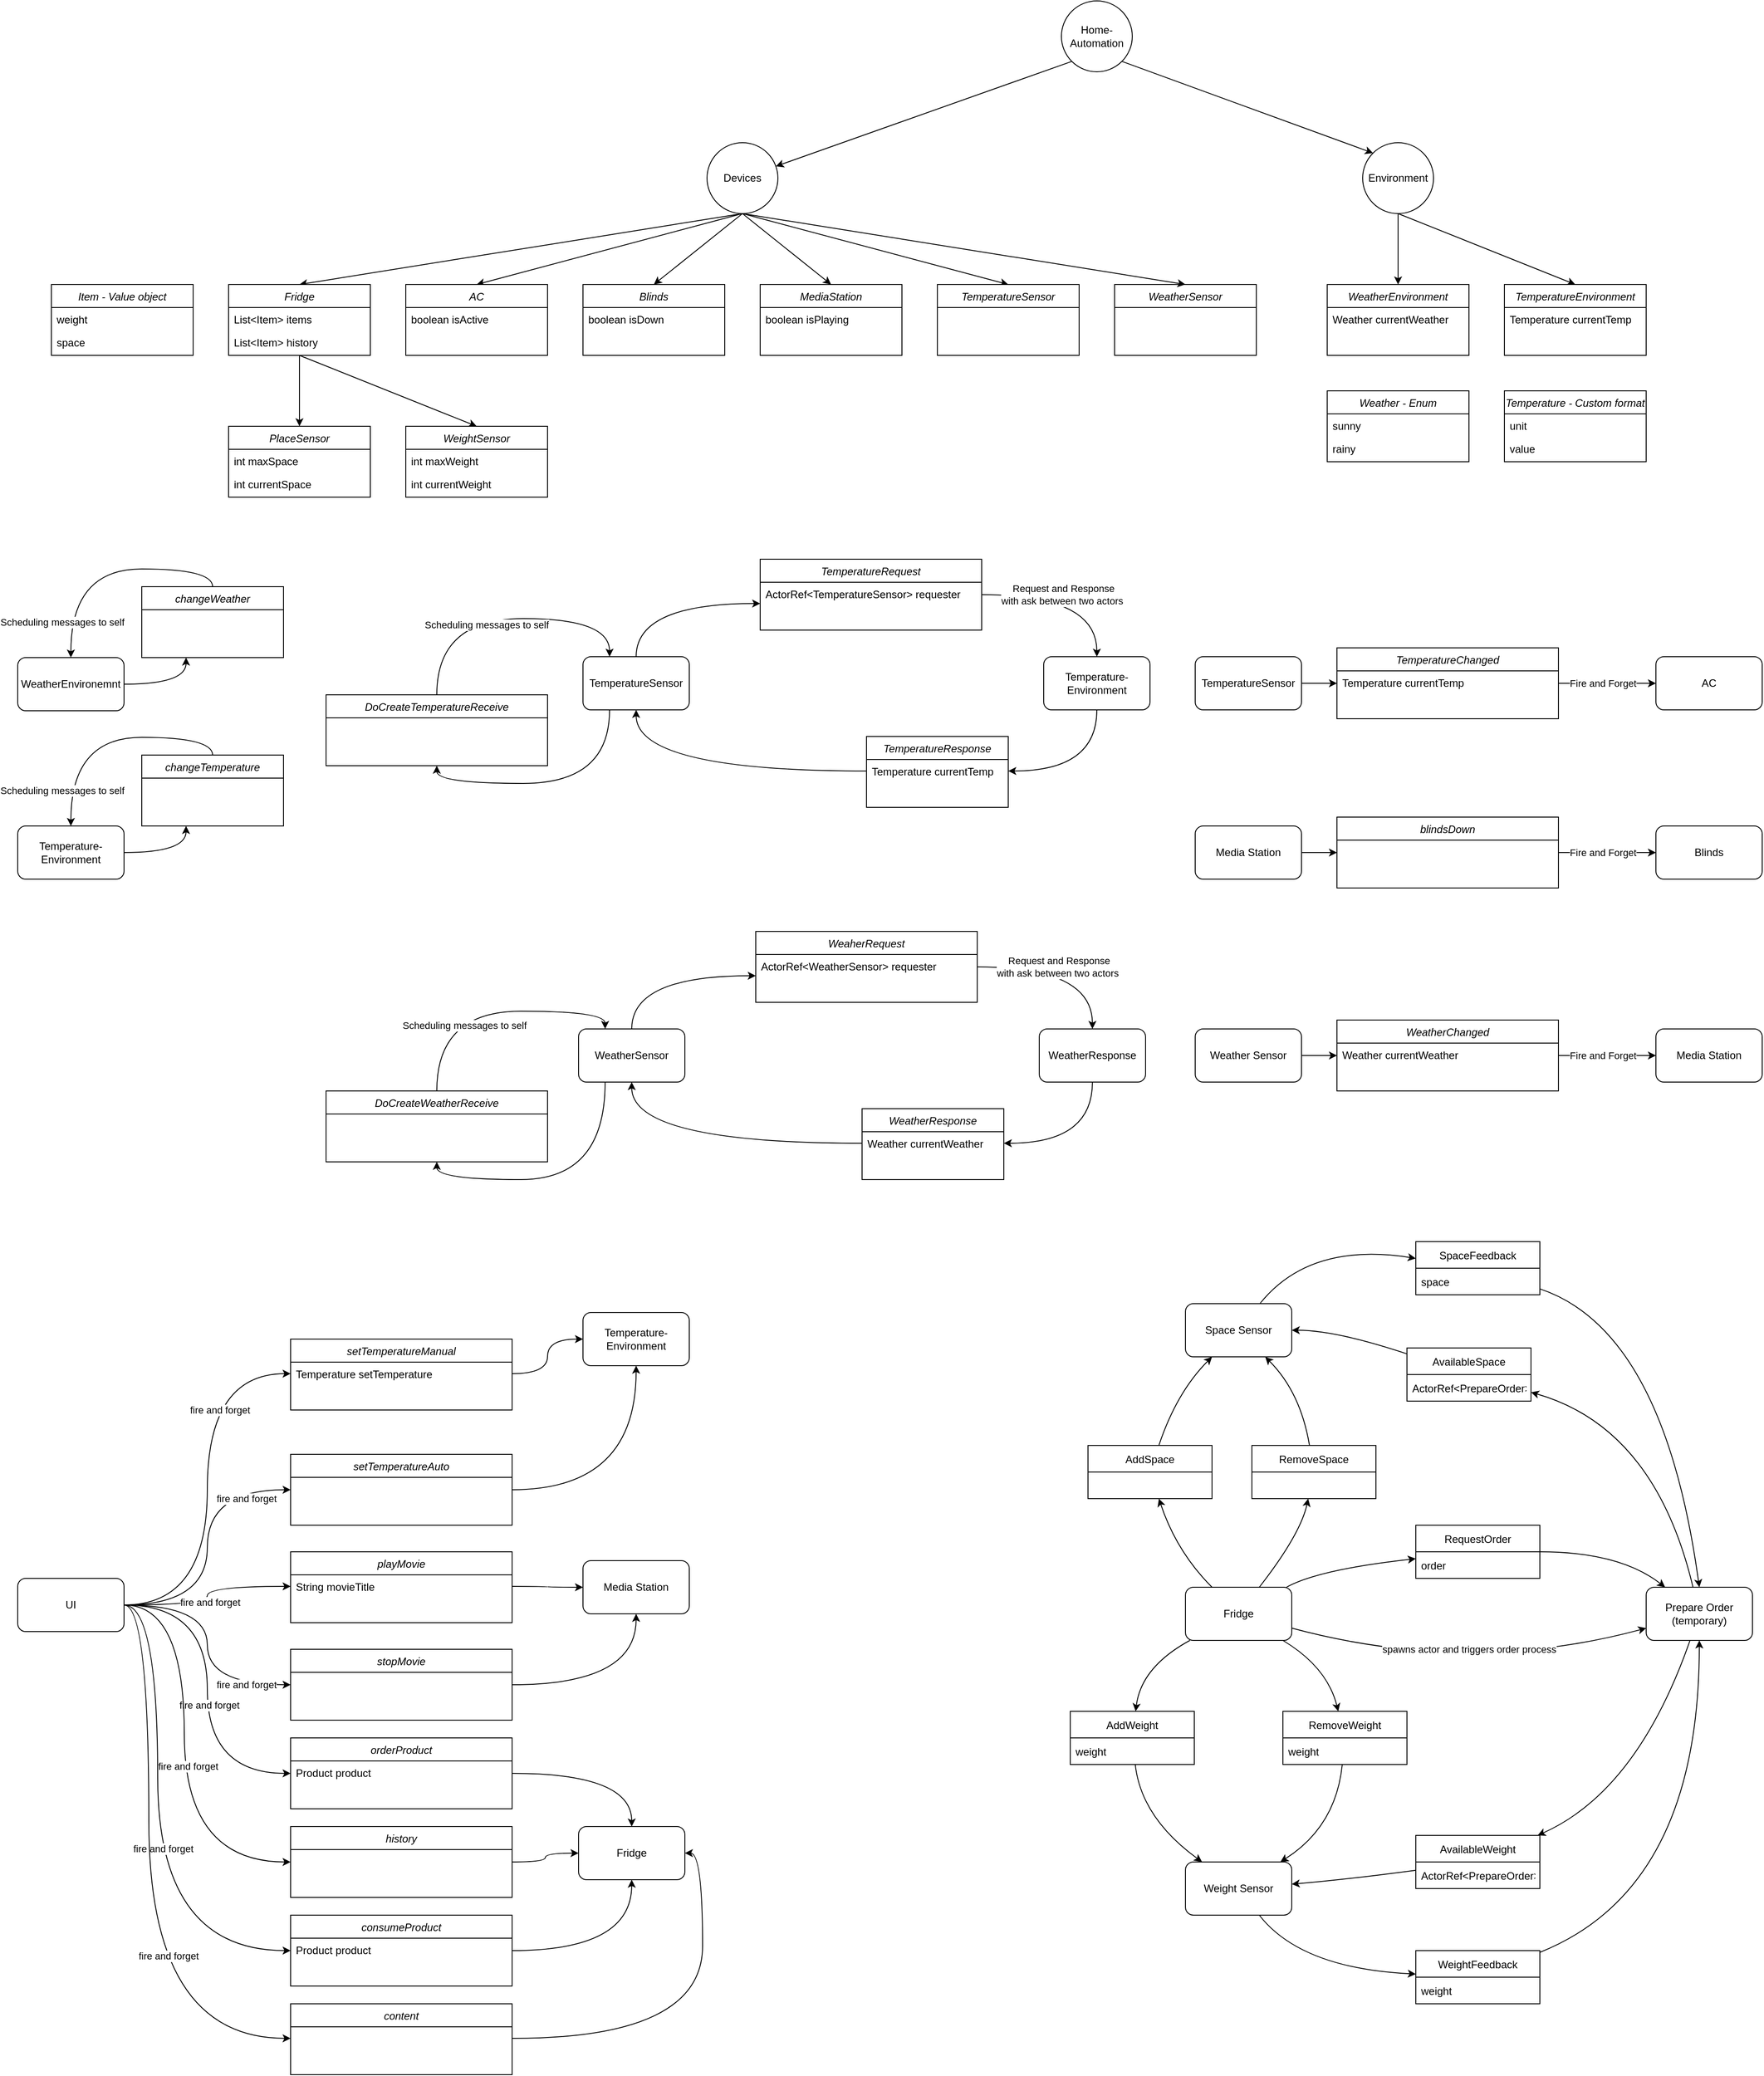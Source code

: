 <mxfile version="14.4.3" type="device"><diagram id="C5RBs43oDa-KdzZeNtuy" name="Page-1"><mxGraphModel dx="3376" dy="2160" grid="1" gridSize="10" guides="1" tooltips="1" connect="1" arrows="1" fold="1" page="0" pageScale="1" pageWidth="827" pageHeight="1169" math="0" shadow="0"><root><mxCell id="WIyWlLk6GJQsqaUBKTNV-0"/><mxCell id="WIyWlLk6GJQsqaUBKTNV-1" parent="WIyWlLk6GJQsqaUBKTNV-0"/><mxCell id="T9EC91NBu5nds9pIFtXZ-0" value="WeatherSensor" style="swimlane;fontStyle=2;align=center;verticalAlign=top;childLayout=stackLayout;horizontal=1;startSize=26;horizontalStack=0;resizeParent=1;resizeLast=0;collapsible=1;marginBottom=0;rounded=0;shadow=0;strokeWidth=1;" parent="WIyWlLk6GJQsqaUBKTNV-1" vertex="1"><mxGeometry x="440" y="200" width="160" height="80" as="geometry"><mxRectangle x="230" y="140" width="160" height="26" as="alternateBounds"/></mxGeometry></mxCell><mxCell id="T9EC91NBu5nds9pIFtXZ-1" style="rounded=0;orthogonalLoop=1;jettySize=auto;html=1;exitX=1;exitY=1;exitDx=0;exitDy=0;entryX=0;entryY=0;entryDx=0;entryDy=0;" parent="WIyWlLk6GJQsqaUBKTNV-1" source="T9EC91NBu5nds9pIFtXZ-3" target="T9EC91NBu5nds9pIFtXZ-8" edge="1"><mxGeometry relative="1" as="geometry"/></mxCell><mxCell id="T9EC91NBu5nds9pIFtXZ-2" style="edgeStyle=none;rounded=0;orthogonalLoop=1;jettySize=auto;html=1;exitX=0;exitY=1;exitDx=0;exitDy=0;" parent="WIyWlLk6GJQsqaUBKTNV-1" source="T9EC91NBu5nds9pIFtXZ-3" target="T9EC91NBu5nds9pIFtXZ-14" edge="1"><mxGeometry relative="1" as="geometry"/></mxCell><mxCell id="T9EC91NBu5nds9pIFtXZ-3" value="Home-Automation" style="ellipse;whiteSpace=wrap;html=1;aspect=fixed;" parent="WIyWlLk6GJQsqaUBKTNV-1" vertex="1"><mxGeometry x="380" y="-120" width="80" height="80" as="geometry"/></mxCell><mxCell id="T9EC91NBu5nds9pIFtXZ-4" style="edgeStyle=none;rounded=0;orthogonalLoop=1;jettySize=auto;html=1;exitX=0.5;exitY=1;exitDx=0;exitDy=0;entryX=0.5;entryY=0;entryDx=0;entryDy=0;" parent="WIyWlLk6GJQsqaUBKTNV-1" source="T9EC91NBu5nds9pIFtXZ-14" target="T9EC91NBu5nds9pIFtXZ-9" edge="1"><mxGeometry relative="1" as="geometry"/></mxCell><mxCell id="T9EC91NBu5nds9pIFtXZ-5" style="edgeStyle=none;rounded=0;orthogonalLoop=1;jettySize=auto;html=1;exitX=0.5;exitY=1;exitDx=0;exitDy=0;entryX=0.5;entryY=0;entryDx=0;entryDy=0;" parent="WIyWlLk6GJQsqaUBKTNV-1" source="T9EC91NBu5nds9pIFtXZ-14" target="T9EC91NBu5nds9pIFtXZ-0" edge="1"><mxGeometry relative="1" as="geometry"/></mxCell><mxCell id="T9EC91NBu5nds9pIFtXZ-6" style="edgeStyle=none;rounded=0;orthogonalLoop=1;jettySize=auto;html=1;exitX=0.5;exitY=1;exitDx=0;exitDy=0;entryX=0.5;entryY=0;entryDx=0;entryDy=0;" parent="WIyWlLk6GJQsqaUBKTNV-1" source="T9EC91NBu5nds9pIFtXZ-8" target="T9EC91NBu5nds9pIFtXZ-35" edge="1"><mxGeometry relative="1" as="geometry"/></mxCell><mxCell id="T9EC91NBu5nds9pIFtXZ-7" style="edgeStyle=none;rounded=0;orthogonalLoop=1;jettySize=auto;html=1;exitX=0.5;exitY=1;exitDx=0;exitDy=0;entryX=0.5;entryY=0;entryDx=0;entryDy=0;" parent="WIyWlLk6GJQsqaUBKTNV-1" source="T9EC91NBu5nds9pIFtXZ-8" target="T9EC91NBu5nds9pIFtXZ-37" edge="1"><mxGeometry relative="1" as="geometry"/></mxCell><mxCell id="T9EC91NBu5nds9pIFtXZ-8" value="Environment" style="ellipse;whiteSpace=wrap;html=1;aspect=fixed;" parent="WIyWlLk6GJQsqaUBKTNV-1" vertex="1"><mxGeometry x="720" y="40" width="80" height="80" as="geometry"/></mxCell><mxCell id="T9EC91NBu5nds9pIFtXZ-9" value="TemperatureSensor" style="swimlane;fontStyle=2;align=center;verticalAlign=top;childLayout=stackLayout;horizontal=1;startSize=26;horizontalStack=0;resizeParent=1;resizeLast=0;collapsible=1;marginBottom=0;rounded=0;shadow=0;strokeWidth=1;" parent="WIyWlLk6GJQsqaUBKTNV-1" vertex="1"><mxGeometry x="240" y="200" width="160" height="80" as="geometry"><mxRectangle x="230" y="140" width="160" height="26" as="alternateBounds"/></mxGeometry></mxCell><mxCell id="T9EC91NBu5nds9pIFtXZ-10" style="edgeStyle=none;rounded=0;orthogonalLoop=1;jettySize=auto;html=1;exitX=0.5;exitY=1;exitDx=0;exitDy=0;entryX=0.5;entryY=0;entryDx=0;entryDy=0;" parent="WIyWlLk6GJQsqaUBKTNV-1" source="T9EC91NBu5nds9pIFtXZ-14" target="T9EC91NBu5nds9pIFtXZ-15" edge="1"><mxGeometry relative="1" as="geometry"><mxPoint x="80" y="170" as="targetPoint"/></mxGeometry></mxCell><mxCell id="T9EC91NBu5nds9pIFtXZ-11" style="edgeStyle=none;rounded=0;orthogonalLoop=1;jettySize=auto;html=1;exitX=0.5;exitY=1;exitDx=0;exitDy=0;entryX=0.5;entryY=0;entryDx=0;entryDy=0;" parent="WIyWlLk6GJQsqaUBKTNV-1" source="T9EC91NBu5nds9pIFtXZ-14" target="T9EC91NBu5nds9pIFtXZ-29" edge="1"><mxGeometry relative="1" as="geometry"><mxPoint x="-520" y="200" as="targetPoint"/></mxGeometry></mxCell><mxCell id="T9EC91NBu5nds9pIFtXZ-12" style="edgeStyle=none;rounded=0;orthogonalLoop=1;jettySize=auto;html=1;exitX=0.5;exitY=1;exitDx=0;exitDy=0;entryX=0.5;entryY=0;entryDx=0;entryDy=0;" parent="WIyWlLk6GJQsqaUBKTNV-1" source="T9EC91NBu5nds9pIFtXZ-14" target="T9EC91NBu5nds9pIFtXZ-17" edge="1"><mxGeometry relative="1" as="geometry"/></mxCell><mxCell id="T9EC91NBu5nds9pIFtXZ-13" style="edgeStyle=none;rounded=0;orthogonalLoop=1;jettySize=auto;html=1;exitX=0.5;exitY=1;exitDx=0;exitDy=0;entryX=0.5;entryY=0;entryDx=0;entryDy=0;" parent="WIyWlLk6GJQsqaUBKTNV-1" source="T9EC91NBu5nds9pIFtXZ-14" target="T9EC91NBu5nds9pIFtXZ-19" edge="1"><mxGeometry relative="1" as="geometry"/></mxCell><mxCell id="T9EC91NBu5nds9pIFtXZ-14" value="Devices" style="ellipse;whiteSpace=wrap;html=1;aspect=fixed;" parent="WIyWlLk6GJQsqaUBKTNV-1" vertex="1"><mxGeometry x="-20" y="40" width="80" height="80" as="geometry"/></mxCell><mxCell id="T9EC91NBu5nds9pIFtXZ-15" value="MediaStation" style="swimlane;fontStyle=2;align=center;verticalAlign=top;childLayout=stackLayout;horizontal=1;startSize=26;horizontalStack=0;resizeParent=1;resizeLast=0;collapsible=1;marginBottom=0;rounded=0;shadow=0;strokeWidth=1;" parent="WIyWlLk6GJQsqaUBKTNV-1" vertex="1"><mxGeometry x="40" y="200" width="160" height="80" as="geometry"><mxRectangle x="230" y="140" width="160" height="26" as="alternateBounds"/></mxGeometry></mxCell><mxCell id="T9EC91NBu5nds9pIFtXZ-16" value="boolean isPlaying" style="text;align=left;verticalAlign=top;spacingLeft=4;spacingRight=4;overflow=hidden;rotatable=0;points=[[0,0.5],[1,0.5]];portConstraint=eastwest;" parent="T9EC91NBu5nds9pIFtXZ-15" vertex="1"><mxGeometry y="26" width="160" height="26" as="geometry"/></mxCell><mxCell id="T9EC91NBu5nds9pIFtXZ-17" value="Blinds" style="swimlane;fontStyle=2;align=center;verticalAlign=top;childLayout=stackLayout;horizontal=1;startSize=26;horizontalStack=0;resizeParent=1;resizeLast=0;collapsible=1;marginBottom=0;rounded=0;shadow=0;strokeWidth=1;" parent="WIyWlLk6GJQsqaUBKTNV-1" vertex="1"><mxGeometry x="-160" y="200" width="160" height="80" as="geometry"><mxRectangle x="230" y="140" width="160" height="26" as="alternateBounds"/></mxGeometry></mxCell><mxCell id="T9EC91NBu5nds9pIFtXZ-18" value="boolean isDown" style="text;align=left;verticalAlign=top;spacingLeft=4;spacingRight=4;overflow=hidden;rotatable=0;points=[[0,0.5],[1,0.5]];portConstraint=eastwest;" parent="T9EC91NBu5nds9pIFtXZ-17" vertex="1"><mxGeometry y="26" width="160" height="26" as="geometry"/></mxCell><mxCell id="T9EC91NBu5nds9pIFtXZ-19" value="AC" style="swimlane;fontStyle=2;align=center;verticalAlign=top;childLayout=stackLayout;horizontal=1;startSize=26;horizontalStack=0;resizeParent=1;resizeLast=0;collapsible=1;marginBottom=0;rounded=0;shadow=0;strokeWidth=1;" parent="WIyWlLk6GJQsqaUBKTNV-1" vertex="1"><mxGeometry x="-360" y="200" width="160" height="80" as="geometry"><mxRectangle x="230" y="140" width="160" height="26" as="alternateBounds"/></mxGeometry></mxCell><mxCell id="T9EC91NBu5nds9pIFtXZ-20" value="boolean isActive" style="text;align=left;verticalAlign=top;spacingLeft=4;spacingRight=4;overflow=hidden;rotatable=0;points=[[0,0.5],[1,0.5]];portConstraint=eastwest;" parent="T9EC91NBu5nds9pIFtXZ-19" vertex="1"><mxGeometry y="26" width="160" height="26" as="geometry"/></mxCell><mxCell id="T9EC91NBu5nds9pIFtXZ-21" style="edgeStyle=none;rounded=0;orthogonalLoop=1;jettySize=auto;html=1;entryX=0.5;entryY=0;entryDx=0;entryDy=0;exitX=0.5;exitY=1;exitDx=0;exitDy=0;" parent="WIyWlLk6GJQsqaUBKTNV-1" source="T9EC91NBu5nds9pIFtXZ-29" target="T9EC91NBu5nds9pIFtXZ-23" edge="1"><mxGeometry relative="1" as="geometry"><mxPoint x="-520" y="280" as="sourcePoint"/></mxGeometry></mxCell><mxCell id="T9EC91NBu5nds9pIFtXZ-22" style="edgeStyle=none;rounded=0;orthogonalLoop=1;jettySize=auto;html=1;entryX=0.5;entryY=0;entryDx=0;entryDy=0;exitX=0.5;exitY=1;exitDx=0;exitDy=0;" parent="WIyWlLk6GJQsqaUBKTNV-1" source="T9EC91NBu5nds9pIFtXZ-29" target="T9EC91NBu5nds9pIFtXZ-26" edge="1"><mxGeometry relative="1" as="geometry"><mxPoint x="-520" y="280" as="sourcePoint"/></mxGeometry></mxCell><mxCell id="T9EC91NBu5nds9pIFtXZ-23" value="WeightSensor" style="swimlane;fontStyle=2;align=center;verticalAlign=top;childLayout=stackLayout;horizontal=1;startSize=26;horizontalStack=0;resizeParent=1;resizeLast=0;collapsible=1;marginBottom=0;rounded=0;shadow=0;strokeWidth=1;" parent="WIyWlLk6GJQsqaUBKTNV-1" vertex="1"><mxGeometry x="-360" y="360" width="160" height="80" as="geometry"><mxRectangle x="230" y="140" width="160" height="26" as="alternateBounds"/></mxGeometry></mxCell><mxCell id="T9EC91NBu5nds9pIFtXZ-24" value="int maxWeight" style="text;align=left;verticalAlign=top;spacingLeft=4;spacingRight=4;overflow=hidden;rotatable=0;points=[[0,0.5],[1,0.5]];portConstraint=eastwest;" parent="T9EC91NBu5nds9pIFtXZ-23" vertex="1"><mxGeometry y="26" width="160" height="26" as="geometry"/></mxCell><mxCell id="T9EC91NBu5nds9pIFtXZ-25" value="int currentWeight" style="text;align=left;verticalAlign=top;spacingLeft=4;spacingRight=4;overflow=hidden;rotatable=0;points=[[0,0.5],[1,0.5]];portConstraint=eastwest;" parent="T9EC91NBu5nds9pIFtXZ-23" vertex="1"><mxGeometry y="52" width="160" height="26" as="geometry"/></mxCell><mxCell id="T9EC91NBu5nds9pIFtXZ-26" value="PlaceSensor" style="swimlane;fontStyle=2;align=center;verticalAlign=top;childLayout=stackLayout;horizontal=1;startSize=26;horizontalStack=0;resizeParent=1;resizeLast=0;collapsible=1;marginBottom=0;rounded=0;shadow=0;strokeWidth=1;" parent="WIyWlLk6GJQsqaUBKTNV-1" vertex="1"><mxGeometry x="-560" y="360" width="160" height="80" as="geometry"><mxRectangle x="230" y="140" width="160" height="26" as="alternateBounds"/></mxGeometry></mxCell><mxCell id="T9EC91NBu5nds9pIFtXZ-27" value="int maxSpace" style="text;align=left;verticalAlign=top;spacingLeft=4;spacingRight=4;overflow=hidden;rotatable=0;points=[[0,0.5],[1,0.5]];portConstraint=eastwest;" parent="T9EC91NBu5nds9pIFtXZ-26" vertex="1"><mxGeometry y="26" width="160" height="26" as="geometry"/></mxCell><mxCell id="T9EC91NBu5nds9pIFtXZ-28" value="int currentSpace" style="text;align=left;verticalAlign=top;spacingLeft=4;spacingRight=4;overflow=hidden;rotatable=0;points=[[0,0.5],[1,0.5]];portConstraint=eastwest;" parent="T9EC91NBu5nds9pIFtXZ-26" vertex="1"><mxGeometry y="52" width="160" height="26" as="geometry"/></mxCell><mxCell id="T9EC91NBu5nds9pIFtXZ-29" value="Fridge" style="swimlane;fontStyle=2;align=center;verticalAlign=top;childLayout=stackLayout;horizontal=1;startSize=26;horizontalStack=0;resizeParent=1;resizeLast=0;collapsible=1;marginBottom=0;rounded=0;shadow=0;strokeWidth=1;" parent="WIyWlLk6GJQsqaUBKTNV-1" vertex="1"><mxGeometry x="-560" y="200" width="160" height="80" as="geometry"><mxRectangle x="230" y="140" width="160" height="26" as="alternateBounds"/></mxGeometry></mxCell><mxCell id="T9EC91NBu5nds9pIFtXZ-30" value="List&lt;Item&gt; items" style="text;align=left;verticalAlign=top;spacingLeft=4;spacingRight=4;overflow=hidden;rotatable=0;points=[[0,0.5],[1,0.5]];portConstraint=eastwest;" parent="T9EC91NBu5nds9pIFtXZ-29" vertex="1"><mxGeometry y="26" width="160" height="26" as="geometry"/></mxCell><mxCell id="T9EC91NBu5nds9pIFtXZ-31" value="List&lt;Item&gt; history" style="text;align=left;verticalAlign=top;spacingLeft=4;spacingRight=4;overflow=hidden;rotatable=0;points=[[0,0.5],[1,0.5]];portConstraint=eastwest;" parent="T9EC91NBu5nds9pIFtXZ-29" vertex="1"><mxGeometry y="52" width="160" height="26" as="geometry"/></mxCell><mxCell id="T9EC91NBu5nds9pIFtXZ-32" value="Item - Value object" style="swimlane;fontStyle=2;align=center;verticalAlign=top;childLayout=stackLayout;horizontal=1;startSize=26;horizontalStack=0;resizeParent=1;resizeLast=0;collapsible=1;marginBottom=0;rounded=0;shadow=0;strokeWidth=1;" parent="WIyWlLk6GJQsqaUBKTNV-1" vertex="1"><mxGeometry x="-760" y="200" width="160" height="80" as="geometry"><mxRectangle x="230" y="140" width="160" height="26" as="alternateBounds"/></mxGeometry></mxCell><mxCell id="T9EC91NBu5nds9pIFtXZ-33" value="weight" style="text;align=left;verticalAlign=top;spacingLeft=4;spacingRight=4;overflow=hidden;rotatable=0;points=[[0,0.5],[1,0.5]];portConstraint=eastwest;" parent="T9EC91NBu5nds9pIFtXZ-32" vertex="1"><mxGeometry y="26" width="160" height="26" as="geometry"/></mxCell><mxCell id="T9EC91NBu5nds9pIFtXZ-34" value="space" style="text;align=left;verticalAlign=top;spacingLeft=4;spacingRight=4;overflow=hidden;rotatable=0;points=[[0,0.5],[1,0.5]];portConstraint=eastwest;" parent="T9EC91NBu5nds9pIFtXZ-32" vertex="1"><mxGeometry y="52" width="160" height="26" as="geometry"/></mxCell><mxCell id="T9EC91NBu5nds9pIFtXZ-35" value="WeatherEnvironment" style="swimlane;fontStyle=2;align=center;verticalAlign=top;childLayout=stackLayout;horizontal=1;startSize=26;horizontalStack=0;resizeParent=1;resizeLast=0;collapsible=1;marginBottom=0;rounded=0;shadow=0;strokeWidth=1;" parent="WIyWlLk6GJQsqaUBKTNV-1" vertex="1"><mxGeometry x="680" y="200" width="160" height="80" as="geometry"><mxRectangle x="230" y="140" width="160" height="26" as="alternateBounds"/></mxGeometry></mxCell><mxCell id="T9EC91NBu5nds9pIFtXZ-36" value="Weather currentWeather" style="text;align=left;verticalAlign=top;spacingLeft=4;spacingRight=4;overflow=hidden;rotatable=0;points=[[0,0.5],[1,0.5]];portConstraint=eastwest;" parent="T9EC91NBu5nds9pIFtXZ-35" vertex="1"><mxGeometry y="26" width="160" height="26" as="geometry"/></mxCell><mxCell id="T9EC91NBu5nds9pIFtXZ-37" value="TemperatureEnvironment" style="swimlane;fontStyle=2;align=center;verticalAlign=top;childLayout=stackLayout;horizontal=1;startSize=26;horizontalStack=0;resizeParent=1;resizeLast=0;collapsible=1;marginBottom=0;rounded=0;shadow=0;strokeWidth=1;" parent="WIyWlLk6GJQsqaUBKTNV-1" vertex="1"><mxGeometry x="880" y="200" width="160" height="80" as="geometry"><mxRectangle x="230" y="140" width="160" height="26" as="alternateBounds"/></mxGeometry></mxCell><mxCell id="T9EC91NBu5nds9pIFtXZ-38" value="Temperature currentTemp" style="text;align=left;verticalAlign=top;spacingLeft=4;spacingRight=4;overflow=hidden;rotatable=0;points=[[0,0.5],[1,0.5]];portConstraint=eastwest;" parent="T9EC91NBu5nds9pIFtXZ-37" vertex="1"><mxGeometry y="26" width="160" height="26" as="geometry"/></mxCell><mxCell id="T9EC91NBu5nds9pIFtXZ-39" value="Weather - Enum" style="swimlane;fontStyle=2;align=center;verticalAlign=top;childLayout=stackLayout;horizontal=1;startSize=26;horizontalStack=0;resizeParent=1;resizeLast=0;collapsible=1;marginBottom=0;rounded=0;shadow=0;strokeWidth=1;" parent="WIyWlLk6GJQsqaUBKTNV-1" vertex="1"><mxGeometry x="680" y="320" width="160" height="80" as="geometry"><mxRectangle x="230" y="140" width="160" height="26" as="alternateBounds"/></mxGeometry></mxCell><mxCell id="T9EC91NBu5nds9pIFtXZ-40" value="sunny" style="text;align=left;verticalAlign=top;spacingLeft=4;spacingRight=4;overflow=hidden;rotatable=0;points=[[0,0.5],[1,0.5]];portConstraint=eastwest;" parent="T9EC91NBu5nds9pIFtXZ-39" vertex="1"><mxGeometry y="26" width="160" height="26" as="geometry"/></mxCell><mxCell id="T9EC91NBu5nds9pIFtXZ-41" value="rainy" style="text;align=left;verticalAlign=top;spacingLeft=4;spacingRight=4;overflow=hidden;rotatable=0;points=[[0,0.5],[1,0.5]];portConstraint=eastwest;" parent="T9EC91NBu5nds9pIFtXZ-39" vertex="1"><mxGeometry y="52" width="160" height="26" as="geometry"/></mxCell><mxCell id="T9EC91NBu5nds9pIFtXZ-42" value="Temperature - Custom format" style="swimlane;fontStyle=2;align=center;verticalAlign=top;childLayout=stackLayout;horizontal=1;startSize=26;horizontalStack=0;resizeParent=1;resizeLast=0;collapsible=1;marginBottom=0;rounded=0;shadow=0;strokeWidth=1;" parent="WIyWlLk6GJQsqaUBKTNV-1" vertex="1"><mxGeometry x="880" y="320" width="160" height="80" as="geometry"><mxRectangle x="230" y="140" width="160" height="26" as="alternateBounds"/></mxGeometry></mxCell><mxCell id="T9EC91NBu5nds9pIFtXZ-43" value="unit" style="text;align=left;verticalAlign=top;spacingLeft=4;spacingRight=4;overflow=hidden;rotatable=0;points=[[0,0.5],[1,0.5]];portConstraint=eastwest;" parent="T9EC91NBu5nds9pIFtXZ-42" vertex="1"><mxGeometry y="26" width="160" height="26" as="geometry"/></mxCell><mxCell id="T9EC91NBu5nds9pIFtXZ-44" value="value" style="text;align=left;verticalAlign=top;spacingLeft=4;spacingRight=4;overflow=hidden;rotatable=0;points=[[0,0.5],[1,0.5]];portConstraint=eastwest;" parent="T9EC91NBu5nds9pIFtXZ-42" vertex="1"><mxGeometry y="52" width="160" height="26" as="geometry"/></mxCell><mxCell id="T9EC91NBu5nds9pIFtXZ-45" value="WeatherEnvironemnt" style="rounded=1;whiteSpace=wrap;html=1;" parent="WIyWlLk6GJQsqaUBKTNV-1" vertex="1"><mxGeometry x="-798" y="621" width="120" height="60" as="geometry"/></mxCell><mxCell id="T9EC91NBu5nds9pIFtXZ-46" style="edgeStyle=orthogonalEdgeStyle;rounded=0;orthogonalLoop=1;jettySize=auto;html=1;exitX=1;exitY=0.5;exitDx=0;exitDy=0;curved=1;" parent="WIyWlLk6GJQsqaUBKTNV-1" source="T9EC91NBu5nds9pIFtXZ-45" target="T9EC91NBu5nds9pIFtXZ-49" edge="1"><mxGeometry relative="1" as="geometry"><mxPoint x="-738" y="621" as="targetPoint"/><Array as="points"><mxPoint x="-608" y="651"/></Array></mxGeometry></mxCell><mxCell id="T9EC91NBu5nds9pIFtXZ-47" style="edgeStyle=orthogonalEdgeStyle;curved=1;rounded=0;orthogonalLoop=1;jettySize=auto;html=1;exitX=0.5;exitY=0;exitDx=0;exitDy=0;entryX=0.5;entryY=0;entryDx=0;entryDy=0;" parent="WIyWlLk6GJQsqaUBKTNV-1" source="T9EC91NBu5nds9pIFtXZ-49" target="T9EC91NBu5nds9pIFtXZ-45" edge="1"><mxGeometry relative="1" as="geometry"/></mxCell><mxCell id="T9EC91NBu5nds9pIFtXZ-48" value="Scheduling messages to self" style="edgeLabel;html=1;align=center;verticalAlign=middle;resizable=0;points=[];" parent="T9EC91NBu5nds9pIFtXZ-47" vertex="1" connectable="0"><mxGeometry x="0.064" y="12" relative="1" as="geometry"><mxPoint x="-41" y="48" as="offset"/></mxGeometry></mxCell><mxCell id="T9EC91NBu5nds9pIFtXZ-49" value="changeWeather" style="swimlane;fontStyle=2;align=center;verticalAlign=top;childLayout=stackLayout;horizontal=1;startSize=26;horizontalStack=0;resizeParent=1;resizeLast=0;collapsible=1;marginBottom=0;rounded=0;shadow=0;strokeWidth=1;" parent="WIyWlLk6GJQsqaUBKTNV-1" vertex="1"><mxGeometry x="-658" y="541" width="160" height="80" as="geometry"><mxRectangle x="230" y="140" width="160" height="26" as="alternateBounds"/></mxGeometry></mxCell><mxCell id="T9EC91NBu5nds9pIFtXZ-50" value="Temperature-Environment" style="rounded=1;whiteSpace=wrap;html=1;" parent="WIyWlLk6GJQsqaUBKTNV-1" vertex="1"><mxGeometry x="-798" y="811" width="120" height="60" as="geometry"/></mxCell><mxCell id="T9EC91NBu5nds9pIFtXZ-51" style="edgeStyle=orthogonalEdgeStyle;rounded=0;orthogonalLoop=1;jettySize=auto;html=1;exitX=1;exitY=0.5;exitDx=0;exitDy=0;curved=1;" parent="WIyWlLk6GJQsqaUBKTNV-1" source="T9EC91NBu5nds9pIFtXZ-50" target="T9EC91NBu5nds9pIFtXZ-54" edge="1"><mxGeometry relative="1" as="geometry"><mxPoint x="-738" y="811" as="targetPoint"/><Array as="points"><mxPoint x="-608" y="841"/></Array></mxGeometry></mxCell><mxCell id="T9EC91NBu5nds9pIFtXZ-52" style="edgeStyle=orthogonalEdgeStyle;curved=1;rounded=0;orthogonalLoop=1;jettySize=auto;html=1;exitX=0.5;exitY=0;exitDx=0;exitDy=0;entryX=0.5;entryY=0;entryDx=0;entryDy=0;" parent="WIyWlLk6GJQsqaUBKTNV-1" source="T9EC91NBu5nds9pIFtXZ-54" target="T9EC91NBu5nds9pIFtXZ-50" edge="1"><mxGeometry relative="1" as="geometry"/></mxCell><mxCell id="T9EC91NBu5nds9pIFtXZ-53" value="Scheduling messages to self" style="edgeLabel;html=1;align=center;verticalAlign=middle;resizable=0;points=[];" parent="T9EC91NBu5nds9pIFtXZ-52" vertex="1" connectable="0"><mxGeometry x="0.064" y="12" relative="1" as="geometry"><mxPoint x="-41" y="48" as="offset"/></mxGeometry></mxCell><mxCell id="T9EC91NBu5nds9pIFtXZ-54" value="changeTemperature" style="swimlane;fontStyle=2;align=center;verticalAlign=top;childLayout=stackLayout;horizontal=1;startSize=26;horizontalStack=0;resizeParent=1;resizeLast=0;collapsible=1;marginBottom=0;rounded=0;shadow=0;strokeWidth=1;" parent="WIyWlLk6GJQsqaUBKTNV-1" vertex="1"><mxGeometry x="-658" y="731" width="160" height="80" as="geometry"><mxRectangle x="230" y="140" width="160" height="26" as="alternateBounds"/></mxGeometry></mxCell><mxCell id="T9EC91NBu5nds9pIFtXZ-55" style="rounded=0;orthogonalLoop=1;jettySize=auto;html=1;exitX=0.5;exitY=0;exitDx=0;exitDy=0;edgeStyle=orthogonalEdgeStyle;curved=1;" parent="WIyWlLk6GJQsqaUBKTNV-1" source="T9EC91NBu5nds9pIFtXZ-56" target="T9EC91NBu5nds9pIFtXZ-61" edge="1"><mxGeometry relative="1" as="geometry"><mxPoint y="650" as="targetPoint"/><Array as="points"><mxPoint x="-100" y="560"/></Array></mxGeometry></mxCell><mxCell id="T9EC91NBu5nds9pIFtXZ-56" value="TemperatureSensor" style="rounded=1;whiteSpace=wrap;html=1;" parent="WIyWlLk6GJQsqaUBKTNV-1" vertex="1"><mxGeometry x="-160" y="620" width="120" height="60" as="geometry"/></mxCell><mxCell id="T9EC91NBu5nds9pIFtXZ-57" style="edgeStyle=orthogonalEdgeStyle;curved=1;rounded=0;orthogonalLoop=1;jettySize=auto;html=1;exitX=0.5;exitY=1;exitDx=0;exitDy=0;entryX=1;entryY=0.5;entryDx=0;entryDy=0;" parent="WIyWlLk6GJQsqaUBKTNV-1" source="T9EC91NBu5nds9pIFtXZ-58" target="T9EC91NBu5nds9pIFtXZ-64" edge="1"><mxGeometry relative="1" as="geometry"/></mxCell><mxCell id="T9EC91NBu5nds9pIFtXZ-58" value="Temperature-Environment" style="rounded=1;whiteSpace=wrap;html=1;" parent="WIyWlLk6GJQsqaUBKTNV-1" vertex="1"><mxGeometry x="360" y="620" width="120" height="60" as="geometry"/></mxCell><mxCell id="T9EC91NBu5nds9pIFtXZ-59" style="rounded=0;orthogonalLoop=1;jettySize=auto;html=1;edgeStyle=orthogonalEdgeStyle;curved=1;" parent="WIyWlLk6GJQsqaUBKTNV-1" source="T9EC91NBu5nds9pIFtXZ-61" target="T9EC91NBu5nds9pIFtXZ-58" edge="1"><mxGeometry relative="1" as="geometry"><mxPoint x="160" y="650" as="sourcePoint"/></mxGeometry></mxCell><mxCell id="T9EC91NBu5nds9pIFtXZ-60" value="Request and Response &lt;br&gt;with ask between two actors&amp;nbsp;" style="edgeLabel;html=1;align=center;verticalAlign=middle;resizable=0;points=[];" parent="T9EC91NBu5nds9pIFtXZ-59" vertex="1" connectable="0"><mxGeometry x="-0.402" y="1" relative="1" as="geometry"><mxPoint x="32" y="1" as="offset"/></mxGeometry></mxCell><mxCell id="T9EC91NBu5nds9pIFtXZ-61" value="TemperatureRequest" style="swimlane;fontStyle=2;align=center;verticalAlign=top;childLayout=stackLayout;horizontal=1;startSize=26;horizontalStack=0;resizeParent=1;resizeLast=0;collapsible=1;marginBottom=0;rounded=0;shadow=0;strokeWidth=1;" parent="WIyWlLk6GJQsqaUBKTNV-1" vertex="1"><mxGeometry x="40" y="510" width="250" height="80" as="geometry"><mxRectangle x="230" y="140" width="160" height="26" as="alternateBounds"/></mxGeometry></mxCell><mxCell id="T9EC91NBu5nds9pIFtXZ-62" value="ActorRef&lt;TemperatureSensor&gt; requester" style="text;align=left;verticalAlign=top;spacingLeft=4;spacingRight=4;overflow=hidden;rotatable=0;points=[[0,0.5],[1,0.5]];portConstraint=eastwest;" parent="T9EC91NBu5nds9pIFtXZ-61" vertex="1"><mxGeometry y="26" width="250" height="26" as="geometry"/></mxCell><mxCell id="T9EC91NBu5nds9pIFtXZ-63" value="TemperatureResponse" style="swimlane;fontStyle=2;align=center;verticalAlign=top;childLayout=stackLayout;horizontal=1;startSize=26;horizontalStack=0;resizeParent=1;resizeLast=0;collapsible=1;marginBottom=0;rounded=0;shadow=0;strokeWidth=1;" parent="WIyWlLk6GJQsqaUBKTNV-1" vertex="1"><mxGeometry x="160" y="710" width="160" height="80" as="geometry"><mxRectangle x="230" y="140" width="160" height="26" as="alternateBounds"/></mxGeometry></mxCell><mxCell id="T9EC91NBu5nds9pIFtXZ-64" value="Temperature currentTemp" style="text;align=left;verticalAlign=top;spacingLeft=4;spacingRight=4;overflow=hidden;rotatable=0;points=[[0,0.5],[1,0.5]];portConstraint=eastwest;" parent="T9EC91NBu5nds9pIFtXZ-63" vertex="1"><mxGeometry y="26" width="160" height="26" as="geometry"/></mxCell><mxCell id="T9EC91NBu5nds9pIFtXZ-65" style="edgeStyle=orthogonalEdgeStyle;curved=1;rounded=0;orthogonalLoop=1;jettySize=auto;html=1;exitX=0;exitY=0.5;exitDx=0;exitDy=0;entryX=0.5;entryY=1;entryDx=0;entryDy=0;" parent="WIyWlLk6GJQsqaUBKTNV-1" source="T9EC91NBu5nds9pIFtXZ-64" target="T9EC91NBu5nds9pIFtXZ-56" edge="1"><mxGeometry relative="1" as="geometry"/></mxCell><mxCell id="T9EC91NBu5nds9pIFtXZ-66" style="rounded=0;orthogonalLoop=1;jettySize=auto;html=1;exitX=0.5;exitY=0;exitDx=0;exitDy=0;edgeStyle=orthogonalEdgeStyle;curved=1;" parent="WIyWlLk6GJQsqaUBKTNV-1" source="T9EC91NBu5nds9pIFtXZ-67" target="T9EC91NBu5nds9pIFtXZ-72" edge="1"><mxGeometry relative="1" as="geometry"><mxPoint x="-5" y="1070" as="targetPoint"/><Array as="points"><mxPoint x="-105" y="980"/></Array></mxGeometry></mxCell><mxCell id="T9EC91NBu5nds9pIFtXZ-90" style="edgeStyle=orthogonalEdgeStyle;curved=1;rounded=0;orthogonalLoop=1;jettySize=auto;html=1;exitX=0.25;exitY=1;exitDx=0;exitDy=0;entryX=0.5;entryY=1;entryDx=0;entryDy=0;" parent="WIyWlLk6GJQsqaUBKTNV-1" source="T9EC91NBu5nds9pIFtXZ-67" target="T9EC91NBu5nds9pIFtXZ-88" edge="1"><mxGeometry relative="1" as="geometry"/></mxCell><mxCell id="T9EC91NBu5nds9pIFtXZ-67" value="WeatherSensor" style="rounded=1;whiteSpace=wrap;html=1;" parent="WIyWlLk6GJQsqaUBKTNV-1" vertex="1"><mxGeometry x="-165" y="1040" width="120" height="60" as="geometry"/></mxCell><mxCell id="T9EC91NBu5nds9pIFtXZ-68" style="edgeStyle=orthogonalEdgeStyle;curved=1;rounded=0;orthogonalLoop=1;jettySize=auto;html=1;exitX=0.5;exitY=1;exitDx=0;exitDy=0;entryX=1;entryY=0.5;entryDx=0;entryDy=0;" parent="WIyWlLk6GJQsqaUBKTNV-1" source="T9EC91NBu5nds9pIFtXZ-69" target="T9EC91NBu5nds9pIFtXZ-75" edge="1"><mxGeometry relative="1" as="geometry"/></mxCell><mxCell id="T9EC91NBu5nds9pIFtXZ-69" value="WeatherResponse" style="rounded=1;whiteSpace=wrap;html=1;" parent="WIyWlLk6GJQsqaUBKTNV-1" vertex="1"><mxGeometry x="355" y="1040" width="120" height="60" as="geometry"/></mxCell><mxCell id="T9EC91NBu5nds9pIFtXZ-70" style="rounded=0;orthogonalLoop=1;jettySize=auto;html=1;edgeStyle=orthogonalEdgeStyle;curved=1;" parent="WIyWlLk6GJQsqaUBKTNV-1" source="T9EC91NBu5nds9pIFtXZ-72" target="T9EC91NBu5nds9pIFtXZ-69" edge="1"><mxGeometry relative="1" as="geometry"><mxPoint x="155" y="1070" as="sourcePoint"/></mxGeometry></mxCell><mxCell id="T9EC91NBu5nds9pIFtXZ-71" value="Request and Response &lt;br&gt;with ask between two actors&amp;nbsp;" style="edgeLabel;html=1;align=center;verticalAlign=middle;resizable=0;points=[];" parent="T9EC91NBu5nds9pIFtXZ-70" vertex="1" connectable="0"><mxGeometry x="-0.402" y="1" relative="1" as="geometry"><mxPoint x="32" y="1" as="offset"/></mxGeometry></mxCell><mxCell id="T9EC91NBu5nds9pIFtXZ-72" value="WeaherRequest" style="swimlane;fontStyle=2;align=center;verticalAlign=top;childLayout=stackLayout;horizontal=1;startSize=26;horizontalStack=0;resizeParent=1;resizeLast=0;collapsible=1;marginBottom=0;rounded=0;shadow=0;strokeWidth=1;" parent="WIyWlLk6GJQsqaUBKTNV-1" vertex="1"><mxGeometry x="35" y="930" width="250" height="80" as="geometry"><mxRectangle x="230" y="140" width="160" height="26" as="alternateBounds"/></mxGeometry></mxCell><mxCell id="T9EC91NBu5nds9pIFtXZ-73" value="ActorRef&lt;WeatherSensor&gt; requester" style="text;align=left;verticalAlign=top;spacingLeft=4;spacingRight=4;overflow=hidden;rotatable=0;points=[[0,0.5],[1,0.5]];portConstraint=eastwest;" parent="T9EC91NBu5nds9pIFtXZ-72" vertex="1"><mxGeometry y="26" width="250" height="26" as="geometry"/></mxCell><mxCell id="T9EC91NBu5nds9pIFtXZ-74" value="WeatherResponse" style="swimlane;fontStyle=2;align=center;verticalAlign=top;childLayout=stackLayout;horizontal=1;startSize=26;horizontalStack=0;resizeParent=1;resizeLast=0;collapsible=1;marginBottom=0;rounded=0;shadow=0;strokeWidth=1;" parent="WIyWlLk6GJQsqaUBKTNV-1" vertex="1"><mxGeometry x="155" y="1130" width="160" height="80" as="geometry"><mxRectangle x="230" y="140" width="160" height="26" as="alternateBounds"/></mxGeometry></mxCell><mxCell id="T9EC91NBu5nds9pIFtXZ-75" value="Weather currentWeather" style="text;align=left;verticalAlign=top;spacingLeft=4;spacingRight=4;overflow=hidden;rotatable=0;points=[[0,0.5],[1,0.5]];portConstraint=eastwest;" parent="T9EC91NBu5nds9pIFtXZ-74" vertex="1"><mxGeometry y="26" width="160" height="26" as="geometry"/></mxCell><mxCell id="T9EC91NBu5nds9pIFtXZ-76" style="edgeStyle=orthogonalEdgeStyle;curved=1;rounded=0;orthogonalLoop=1;jettySize=auto;html=1;exitX=0;exitY=0.5;exitDx=0;exitDy=0;entryX=0.5;entryY=1;entryDx=0;entryDy=0;" parent="WIyWlLk6GJQsqaUBKTNV-1" source="T9EC91NBu5nds9pIFtXZ-75" target="T9EC91NBu5nds9pIFtXZ-67" edge="1"><mxGeometry relative="1" as="geometry"/></mxCell><mxCell id="T9EC91NBu5nds9pIFtXZ-77" style="rounded=0;orthogonalLoop=1;jettySize=auto;html=1;exitX=1;exitY=0.5;exitDx=0;exitDy=0;edgeStyle=orthogonalEdgeStyle;curved=1;" parent="WIyWlLk6GJQsqaUBKTNV-1" source="T9EC91NBu5nds9pIFtXZ-78" target="T9EC91NBu5nds9pIFtXZ-82" edge="1"><mxGeometry relative="1" as="geometry"><mxPoint x="691" y="650" as="targetPoint"/><Array as="points"><mxPoint x="701" y="650"/><mxPoint x="701" y="650"/></Array></mxGeometry></mxCell><mxCell id="T9EC91NBu5nds9pIFtXZ-78" value="TemperatureSensor" style="rounded=1;whiteSpace=wrap;html=1;" parent="WIyWlLk6GJQsqaUBKTNV-1" vertex="1"><mxGeometry x="531" y="620" width="120" height="60" as="geometry"/></mxCell><mxCell id="T9EC91NBu5nds9pIFtXZ-79" value="AC" style="rounded=1;whiteSpace=wrap;html=1;" parent="WIyWlLk6GJQsqaUBKTNV-1" vertex="1"><mxGeometry x="1051" y="620" width="120" height="60" as="geometry"/></mxCell><mxCell id="T9EC91NBu5nds9pIFtXZ-80" value="F" style="rounded=0;orthogonalLoop=1;jettySize=auto;html=1;edgeStyle=orthogonalEdgeStyle;curved=1;" parent="WIyWlLk6GJQsqaUBKTNV-1" source="T9EC91NBu5nds9pIFtXZ-82" target="T9EC91NBu5nds9pIFtXZ-79" edge="1"><mxGeometry relative="1" as="geometry"><mxPoint x="851" y="650" as="sourcePoint"/></mxGeometry></mxCell><mxCell id="T9EC91NBu5nds9pIFtXZ-81" value="Fire and Forget" style="edgeLabel;html=1;align=center;verticalAlign=middle;resizable=0;points=[];" parent="T9EC91NBu5nds9pIFtXZ-80" vertex="1" connectable="0"><mxGeometry x="-0.402" y="1" relative="1" as="geometry"><mxPoint x="17" y="1" as="offset"/></mxGeometry></mxCell><mxCell id="T9EC91NBu5nds9pIFtXZ-82" value="TemperatureChanged" style="swimlane;fontStyle=2;align=center;verticalAlign=top;childLayout=stackLayout;horizontal=1;startSize=26;horizontalStack=0;resizeParent=1;resizeLast=0;collapsible=1;marginBottom=0;rounded=0;shadow=0;strokeWidth=1;" parent="WIyWlLk6GJQsqaUBKTNV-1" vertex="1"><mxGeometry x="691" y="610" width="250" height="80" as="geometry"><mxRectangle x="230" y="140" width="160" height="26" as="alternateBounds"/></mxGeometry></mxCell><mxCell id="T9EC91NBu5nds9pIFtXZ-83" value="Temperature currentTemp" style="text;align=left;verticalAlign=top;spacingLeft=4;spacingRight=4;overflow=hidden;rotatable=0;points=[[0,0.5],[1,0.5]];portConstraint=eastwest;" parent="T9EC91NBu5nds9pIFtXZ-82" vertex="1"><mxGeometry y="26" width="250" height="26" as="geometry"/></mxCell><mxCell id="T9EC91NBu5nds9pIFtXZ-84" value="DoCreateTemperatureReceive" style="swimlane;fontStyle=2;align=center;verticalAlign=top;childLayout=stackLayout;horizontal=1;startSize=26;horizontalStack=0;resizeParent=1;resizeLast=0;collapsible=1;marginBottom=0;rounded=0;shadow=0;strokeWidth=1;" parent="WIyWlLk6GJQsqaUBKTNV-1" vertex="1"><mxGeometry x="-450" y="663" width="250" height="80" as="geometry"><mxRectangle x="230" y="140" width="160" height="26" as="alternateBounds"/></mxGeometry></mxCell><mxCell id="T9EC91NBu5nds9pIFtXZ-85" style="edgeStyle=orthogonalEdgeStyle;curved=1;rounded=0;orthogonalLoop=1;jettySize=auto;html=1;exitX=0.25;exitY=1;exitDx=0;exitDy=0;entryX=0.5;entryY=1;entryDx=0;entryDy=0;" parent="WIyWlLk6GJQsqaUBKTNV-1" source="T9EC91NBu5nds9pIFtXZ-56" target="T9EC91NBu5nds9pIFtXZ-84" edge="1"><mxGeometry relative="1" as="geometry"><mxPoint x="170" y="759" as="sourcePoint"/><mxPoint x="-90" y="690" as="targetPoint"/></mxGeometry></mxCell><mxCell id="T9EC91NBu5nds9pIFtXZ-86" style="edgeStyle=orthogonalEdgeStyle;curved=1;rounded=0;orthogonalLoop=1;jettySize=auto;html=1;exitX=0.5;exitY=0;exitDx=0;exitDy=0;entryX=0.25;entryY=0;entryDx=0;entryDy=0;" parent="WIyWlLk6GJQsqaUBKTNV-1" source="T9EC91NBu5nds9pIFtXZ-84" target="T9EC91NBu5nds9pIFtXZ-56" edge="1"><mxGeometry relative="1" as="geometry"><mxPoint x="-90" y="690" as="sourcePoint"/><mxPoint x="-315" y="753" as="targetPoint"/><Array as="points"><mxPoint x="-325" y="577"/><mxPoint x="-130" y="577"/></Array></mxGeometry></mxCell><mxCell id="T9EC91NBu5nds9pIFtXZ-87" value="Scheduling messages to self" style="edgeLabel;html=1;align=center;verticalAlign=middle;resizable=0;points=[];" parent="T9EC91NBu5nds9pIFtXZ-86" vertex="1" connectable="0"><mxGeometry x="-0.123" y="-7" relative="1" as="geometry"><mxPoint as="offset"/></mxGeometry></mxCell><mxCell id="T9EC91NBu5nds9pIFtXZ-89" style="edgeStyle=orthogonalEdgeStyle;rounded=0;orthogonalLoop=1;jettySize=auto;html=1;exitX=0.5;exitY=0;exitDx=0;exitDy=0;entryX=0.25;entryY=0;entryDx=0;entryDy=0;curved=1;" parent="WIyWlLk6GJQsqaUBKTNV-1" source="T9EC91NBu5nds9pIFtXZ-88" target="T9EC91NBu5nds9pIFtXZ-67" edge="1"><mxGeometry relative="1" as="geometry"/></mxCell><mxCell id="T9EC91NBu5nds9pIFtXZ-92" value="&lt;span style=&quot;color: rgba(0 , 0 , 0 , 0) ; font-family: monospace ; font-size: 0px&quot;&gt;%3CmxGraphModel%3E%3Croot%3E%3CmxCell%20id%3D%220%22%2F%3E%3CmxCell%20id%3D%221%22%20parent%3D%220%22%2F%3E%3CmxCell%20id%3D%222%22%20value%3D%22Scheduling%20messages%20to%20self%22%20style%3D%22edgeLabel%3Bhtml%3D1%3Balign%3Dcenter%3BverticalAlign%3Dmiddle%3Bresizable%3D0%3Bpoints%3D%5B%5D%3B%22%20vertex%3D%221%22%20connectable%3D%220%22%20parent%3D%221%22%3E%3CmxGeometry%20x%3D%22-269%22%20y%3D%22584%22%20as%3D%22geometry%22%2F%3E%3C%2FmxCell%3E%3C%2Froot%3E%3C%2FmxGraphModel%3E&lt;/span&gt;" style="edgeLabel;html=1;align=center;verticalAlign=middle;resizable=0;points=[];" parent="T9EC91NBu5nds9pIFtXZ-89" vertex="1" connectable="0"><mxGeometry x="-0.144" y="-11" relative="1" as="geometry"><mxPoint as="offset"/></mxGeometry></mxCell><mxCell id="T9EC91NBu5nds9pIFtXZ-93" value="Scheduling messages to self" style="edgeLabel;html=1;align=center;verticalAlign=middle;resizable=0;points=[];" parent="T9EC91NBu5nds9pIFtXZ-89" vertex="1" connectable="0"><mxGeometry x="-0.197" y="-16" relative="1" as="geometry"><mxPoint as="offset"/></mxGeometry></mxCell><mxCell id="T9EC91NBu5nds9pIFtXZ-88" value="DoCreateWeatherReceive" style="swimlane;fontStyle=2;align=center;verticalAlign=top;childLayout=stackLayout;horizontal=1;startSize=26;horizontalStack=0;resizeParent=1;resizeLast=0;collapsible=1;marginBottom=0;rounded=0;shadow=0;strokeWidth=1;" parent="WIyWlLk6GJQsqaUBKTNV-1" vertex="1"><mxGeometry x="-450" y="1110" width="250" height="80" as="geometry"><mxRectangle x="230" y="140" width="160" height="26" as="alternateBounds"/></mxGeometry></mxCell><mxCell id="T9EC91NBu5nds9pIFtXZ-94" style="rounded=0;orthogonalLoop=1;jettySize=auto;html=1;exitX=1;exitY=0.5;exitDx=0;exitDy=0;edgeStyle=orthogonalEdgeStyle;curved=1;" parent="WIyWlLk6GJQsqaUBKTNV-1" source="T9EC91NBu5nds9pIFtXZ-95" target="T9EC91NBu5nds9pIFtXZ-99" edge="1"><mxGeometry relative="1" as="geometry"><mxPoint x="691" y="1070" as="targetPoint"/><Array as="points"><mxPoint x="701" y="1070"/><mxPoint x="701" y="1070"/></Array></mxGeometry></mxCell><mxCell id="T9EC91NBu5nds9pIFtXZ-95" value="Weather Sensor" style="rounded=1;whiteSpace=wrap;html=1;" parent="WIyWlLk6GJQsqaUBKTNV-1" vertex="1"><mxGeometry x="531" y="1040" width="120" height="60" as="geometry"/></mxCell><mxCell id="T9EC91NBu5nds9pIFtXZ-96" value="Media Station" style="rounded=1;whiteSpace=wrap;html=1;" parent="WIyWlLk6GJQsqaUBKTNV-1" vertex="1"><mxGeometry x="1051" y="1040" width="120" height="60" as="geometry"/></mxCell><mxCell id="T9EC91NBu5nds9pIFtXZ-97" value="F" style="rounded=0;orthogonalLoop=1;jettySize=auto;html=1;edgeStyle=orthogonalEdgeStyle;curved=1;" parent="WIyWlLk6GJQsqaUBKTNV-1" source="T9EC91NBu5nds9pIFtXZ-99" target="T9EC91NBu5nds9pIFtXZ-96" edge="1"><mxGeometry relative="1" as="geometry"><mxPoint x="851" y="1070" as="sourcePoint"/></mxGeometry></mxCell><mxCell id="T9EC91NBu5nds9pIFtXZ-98" value="Fire and Forget" style="edgeLabel;html=1;align=center;verticalAlign=middle;resizable=0;points=[];" parent="T9EC91NBu5nds9pIFtXZ-97" vertex="1" connectable="0"><mxGeometry x="-0.402" y="1" relative="1" as="geometry"><mxPoint x="17" y="1" as="offset"/></mxGeometry></mxCell><mxCell id="T9EC91NBu5nds9pIFtXZ-99" value="WeatherChanged" style="swimlane;fontStyle=2;align=center;verticalAlign=top;childLayout=stackLayout;horizontal=1;startSize=26;horizontalStack=0;resizeParent=1;resizeLast=0;collapsible=1;marginBottom=0;rounded=0;shadow=0;strokeWidth=1;" parent="WIyWlLk6GJQsqaUBKTNV-1" vertex="1"><mxGeometry x="691" y="1030" width="250" height="80" as="geometry"><mxRectangle x="230" y="140" width="160" height="26" as="alternateBounds"/></mxGeometry></mxCell><mxCell id="T9EC91NBu5nds9pIFtXZ-100" value="Weather currentWeather" style="text;align=left;verticalAlign=top;spacingLeft=4;spacingRight=4;overflow=hidden;rotatable=0;points=[[0,0.5],[1,0.5]];portConstraint=eastwest;" parent="T9EC91NBu5nds9pIFtXZ-99" vertex="1"><mxGeometry y="26" width="250" height="26" as="geometry"/></mxCell><mxCell id="T9EC91NBu5nds9pIFtXZ-108" style="edgeStyle=orthogonalEdgeStyle;curved=1;rounded=0;orthogonalLoop=1;jettySize=auto;html=1;exitX=1;exitY=0.5;exitDx=0;exitDy=0;entryX=0;entryY=0.5;entryDx=0;entryDy=0;" parent="WIyWlLk6GJQsqaUBKTNV-1" source="T9EC91NBu5nds9pIFtXZ-101" target="T9EC91NBu5nds9pIFtXZ-107" edge="1"><mxGeometry relative="1" as="geometry"/></mxCell><mxCell id="T9EC91NBu5nds9pIFtXZ-115" value="fire and forget" style="edgeLabel;html=1;align=center;verticalAlign=middle;resizable=0;points=[];" parent="T9EC91NBu5nds9pIFtXZ-108" vertex="1" connectable="0"><mxGeometry x="0.252" y="-6" relative="1" as="geometry"><mxPoint x="8" y="-33.17" as="offset"/></mxGeometry></mxCell><mxCell id="T9EC91NBu5nds9pIFtXZ-113" style="edgeStyle=orthogonalEdgeStyle;curved=1;rounded=0;orthogonalLoop=1;jettySize=auto;html=1;exitX=1;exitY=0.5;exitDx=0;exitDy=0;entryX=0;entryY=0.5;entryDx=0;entryDy=0;" parent="WIyWlLk6GJQsqaUBKTNV-1" source="T9EC91NBu5nds9pIFtXZ-101" target="T9EC91NBu5nds9pIFtXZ-111" edge="1"><mxGeometry relative="1" as="geometry"/></mxCell><mxCell id="T9EC91NBu5nds9pIFtXZ-121" value="fire and forget" style="edgeLabel;html=1;align=center;verticalAlign=middle;resizable=0;points=[];" parent="T9EC91NBu5nds9pIFtXZ-113" vertex="1" connectable="0"><mxGeometry x="-0.206" y="5" relative="1" as="geometry"><mxPoint x="49" y="-88.17" as="offset"/></mxGeometry></mxCell><mxCell id="T9EC91NBu5nds9pIFtXZ-119" style="edgeStyle=orthogonalEdgeStyle;curved=1;rounded=0;orthogonalLoop=1;jettySize=auto;html=1;exitX=1;exitY=0.5;exitDx=0;exitDy=0;entryX=0;entryY=0.5;entryDx=0;entryDy=0;" parent="WIyWlLk6GJQsqaUBKTNV-1" source="T9EC91NBu5nds9pIFtXZ-101" target="T9EC91NBu5nds9pIFtXZ-118" edge="1"><mxGeometry relative="1" as="geometry"/></mxCell><mxCell id="T9EC91NBu5nds9pIFtXZ-122" value="fire and forget" style="edgeLabel;html=1;align=center;verticalAlign=middle;resizable=0;points=[];" parent="T9EC91NBu5nds9pIFtXZ-119" vertex="1" connectable="0"><mxGeometry x="-0.065" y="-3" relative="1" as="geometry"><mxPoint as="offset"/></mxGeometry></mxCell><mxCell id="T9EC91NBu5nds9pIFtXZ-133" style="edgeStyle=orthogonalEdgeStyle;curved=1;rounded=0;orthogonalLoop=1;jettySize=auto;html=1;exitX=1;exitY=0.5;exitDx=0;exitDy=0;entryX=0;entryY=0.5;entryDx=0;entryDy=0;" parent="WIyWlLk6GJQsqaUBKTNV-1" source="T9EC91NBu5nds9pIFtXZ-101" target="T9EC91NBu5nds9pIFtXZ-131" edge="1"><mxGeometry relative="1" as="geometry"/></mxCell><mxCell id="f2WB5if5iZqzYK8uRdTp-49" value="fire and forget" style="edgeLabel;html=1;align=center;verticalAlign=middle;resizable=0;points=[];" vertex="1" connectable="0" parent="T9EC91NBu5nds9pIFtXZ-133"><mxGeometry x="0.463" y="16" relative="1" as="geometry"><mxPoint x="24.56" y="15.97" as="offset"/></mxGeometry></mxCell><mxCell id="f2WB5if5iZqzYK8uRdTp-42" style="edgeStyle=orthogonalEdgeStyle;curved=1;rounded=0;orthogonalLoop=1;jettySize=auto;html=1;exitX=1;exitY=0.5;exitDx=0;exitDy=0;entryX=0;entryY=0.5;entryDx=0;entryDy=0;" edge="1" parent="WIyWlLk6GJQsqaUBKTNV-1" source="T9EC91NBu5nds9pIFtXZ-101" target="f2WB5if5iZqzYK8uRdTp-41"><mxGeometry relative="1" as="geometry"/></mxCell><mxCell id="f2WB5if5iZqzYK8uRdTp-48" value="fire and forget" style="edgeLabel;html=1;align=center;verticalAlign=middle;resizable=0;points=[];" vertex="1" connectable="0" parent="f2WB5if5iZqzYK8uRdTp-42"><mxGeometry x="0.095" y="2" relative="1" as="geometry"><mxPoint as="offset"/></mxGeometry></mxCell><mxCell id="f2WB5if5iZqzYK8uRdTp-46" style="edgeStyle=orthogonalEdgeStyle;curved=1;rounded=0;orthogonalLoop=1;jettySize=auto;html=1;exitX=1;exitY=0.5;exitDx=0;exitDy=0;entryX=0;entryY=0.5;entryDx=0;entryDy=0;" edge="1" parent="WIyWlLk6GJQsqaUBKTNV-1" source="T9EC91NBu5nds9pIFtXZ-101" target="f2WB5if5iZqzYK8uRdTp-43"><mxGeometry relative="1" as="geometry"><Array as="points"><mxPoint x="-610" y="1690"/><mxPoint x="-610" y="1980"/></Array></mxGeometry></mxCell><mxCell id="f2WB5if5iZqzYK8uRdTp-50" value="fire and forget" style="edgeLabel;html=1;align=center;verticalAlign=middle;resizable=0;points=[];" vertex="1" connectable="0" parent="f2WB5if5iZqzYK8uRdTp-46"><mxGeometry x="0.043" y="4" relative="1" as="geometry"><mxPoint as="offset"/></mxGeometry></mxCell><mxCell id="f2WB5if5iZqzYK8uRdTp-47" style="edgeStyle=orthogonalEdgeStyle;curved=1;rounded=0;orthogonalLoop=1;jettySize=auto;html=1;exitX=1;exitY=0.5;exitDx=0;exitDy=0;entryX=0;entryY=0.5;entryDx=0;entryDy=0;" edge="1" parent="WIyWlLk6GJQsqaUBKTNV-1" source="T9EC91NBu5nds9pIFtXZ-101" target="f2WB5if5iZqzYK8uRdTp-44"><mxGeometry relative="1" as="geometry"><Array as="points"><mxPoint x="-640" y="1690"/><mxPoint x="-640" y="2080"/></Array></mxGeometry></mxCell><mxCell id="f2WB5if5iZqzYK8uRdTp-51" value="fire and forget" style="edgeLabel;html=1;align=center;verticalAlign=middle;resizable=0;points=[];" vertex="1" connectable="0" parent="f2WB5if5iZqzYK8uRdTp-47"><mxGeometry x="0.081" y="6" relative="1" as="geometry"><mxPoint as="offset"/></mxGeometry></mxCell><mxCell id="f2WB5if5iZqzYK8uRdTp-59" style="edgeStyle=orthogonalEdgeStyle;curved=1;rounded=0;orthogonalLoop=1;jettySize=auto;html=1;exitX=1;exitY=0.5;exitDx=0;exitDy=0;entryX=0;entryY=0.5;entryDx=0;entryDy=0;" edge="1" parent="WIyWlLk6GJQsqaUBKTNV-1" source="T9EC91NBu5nds9pIFtXZ-101"><mxGeometry relative="1" as="geometry"><mxPoint x="-490" y="2179" as="targetPoint"/><Array as="points"><mxPoint x="-650" y="1690"/><mxPoint x="-650" y="2179"/></Array></mxGeometry></mxCell><mxCell id="f2WB5if5iZqzYK8uRdTp-60" value="fire and forget" style="edgeLabel;html=1;align=center;verticalAlign=middle;resizable=0;points=[];" vertex="1" connectable="0" parent="f2WB5if5iZqzYK8uRdTp-59"><mxGeometry x="0.252" y="22" relative="1" as="geometry"><mxPoint as="offset"/></mxGeometry></mxCell><mxCell id="T9EC91NBu5nds9pIFtXZ-101" value="UI" style="rounded=1;whiteSpace=wrap;html=1;" parent="WIyWlLk6GJQsqaUBKTNV-1" vertex="1"><mxGeometry x="-798" y="1660" width="120" height="60" as="geometry"/></mxCell><mxCell id="T9EC91NBu5nds9pIFtXZ-103" value="Temperature-Environment" style="rounded=1;whiteSpace=wrap;html=1;" parent="WIyWlLk6GJQsqaUBKTNV-1" vertex="1"><mxGeometry x="-160" y="1360" width="120" height="60" as="geometry"/></mxCell><mxCell id="T9EC91NBu5nds9pIFtXZ-106" value="setTemperatureManual" style="swimlane;fontStyle=2;align=center;verticalAlign=top;childLayout=stackLayout;horizontal=1;startSize=26;horizontalStack=0;resizeParent=1;resizeLast=0;collapsible=1;marginBottom=0;rounded=0;shadow=0;strokeWidth=1;" parent="WIyWlLk6GJQsqaUBKTNV-1" vertex="1"><mxGeometry x="-490" y="1390" width="250" height="80" as="geometry"><mxRectangle x="230" y="140" width="160" height="26" as="alternateBounds"/></mxGeometry></mxCell><mxCell id="T9EC91NBu5nds9pIFtXZ-107" value="Temperature setTemperature" style="text;align=left;verticalAlign=top;spacingLeft=4;spacingRight=4;overflow=hidden;rotatable=0;points=[[0,0.5],[1,0.5]];portConstraint=eastwest;" parent="T9EC91NBu5nds9pIFtXZ-106" vertex="1"><mxGeometry y="26" width="250" height="26" as="geometry"/></mxCell><mxCell id="T9EC91NBu5nds9pIFtXZ-109" style="edgeStyle=orthogonalEdgeStyle;curved=1;rounded=0;orthogonalLoop=1;jettySize=auto;html=1;exitX=1;exitY=0.5;exitDx=0;exitDy=0;entryX=0;entryY=0.5;entryDx=0;entryDy=0;" parent="WIyWlLk6GJQsqaUBKTNV-1" source="T9EC91NBu5nds9pIFtXZ-107" target="T9EC91NBu5nds9pIFtXZ-103" edge="1"><mxGeometry relative="1" as="geometry"/></mxCell><mxCell id="T9EC91NBu5nds9pIFtXZ-114" style="edgeStyle=orthogonalEdgeStyle;curved=1;rounded=0;orthogonalLoop=1;jettySize=auto;html=1;exitX=1;exitY=0.5;exitDx=0;exitDy=0;entryX=0.5;entryY=1;entryDx=0;entryDy=0;" parent="WIyWlLk6GJQsqaUBKTNV-1" source="T9EC91NBu5nds9pIFtXZ-111" target="T9EC91NBu5nds9pIFtXZ-103" edge="1"><mxGeometry relative="1" as="geometry"/></mxCell><mxCell id="T9EC91NBu5nds9pIFtXZ-111" value="setTemperatureAuto" style="swimlane;fontStyle=2;align=center;verticalAlign=top;childLayout=stackLayout;horizontal=1;startSize=26;horizontalStack=0;resizeParent=1;resizeLast=0;collapsible=1;marginBottom=0;rounded=0;shadow=0;strokeWidth=1;" parent="WIyWlLk6GJQsqaUBKTNV-1" vertex="1"><mxGeometry x="-490" y="1520" width="250" height="80" as="geometry"><mxRectangle x="230" y="140" width="160" height="26" as="alternateBounds"/></mxGeometry></mxCell><mxCell id="T9EC91NBu5nds9pIFtXZ-116" value="Media Station" style="rounded=1;whiteSpace=wrap;html=1;" parent="WIyWlLk6GJQsqaUBKTNV-1" vertex="1"><mxGeometry x="-160" y="1640" width="120" height="60" as="geometry"/></mxCell><mxCell id="T9EC91NBu5nds9pIFtXZ-117" value="playMovie" style="swimlane;fontStyle=2;align=center;verticalAlign=top;childLayout=stackLayout;horizontal=1;startSize=26;horizontalStack=0;resizeParent=1;resizeLast=0;collapsible=1;marginBottom=0;rounded=0;shadow=0;strokeWidth=1;" parent="WIyWlLk6GJQsqaUBKTNV-1" vertex="1"><mxGeometry x="-490" y="1630" width="250" height="80" as="geometry"><mxRectangle x="230" y="140" width="160" height="26" as="alternateBounds"/></mxGeometry></mxCell><mxCell id="T9EC91NBu5nds9pIFtXZ-118" value="String movieTitle" style="text;align=left;verticalAlign=top;spacingLeft=4;spacingRight=4;overflow=hidden;rotatable=0;points=[[0,0.5],[1,0.5]];portConstraint=eastwest;" parent="T9EC91NBu5nds9pIFtXZ-117" vertex="1"><mxGeometry y="26" width="250" height="26" as="geometry"/></mxCell><mxCell id="T9EC91NBu5nds9pIFtXZ-120" style="edgeStyle=orthogonalEdgeStyle;curved=1;rounded=0;orthogonalLoop=1;jettySize=auto;html=1;exitX=1;exitY=0.5;exitDx=0;exitDy=0;entryX=0;entryY=0.5;entryDx=0;entryDy=0;" parent="WIyWlLk6GJQsqaUBKTNV-1" source="T9EC91NBu5nds9pIFtXZ-118" target="T9EC91NBu5nds9pIFtXZ-116" edge="1"><mxGeometry relative="1" as="geometry"/></mxCell><mxCell id="T9EC91NBu5nds9pIFtXZ-124" style="rounded=0;orthogonalLoop=1;jettySize=auto;html=1;exitX=1;exitY=0.5;exitDx=0;exitDy=0;edgeStyle=orthogonalEdgeStyle;curved=1;" parent="WIyWlLk6GJQsqaUBKTNV-1" source="T9EC91NBu5nds9pIFtXZ-125" target="T9EC91NBu5nds9pIFtXZ-129" edge="1"><mxGeometry relative="1" as="geometry"><mxPoint x="691" y="841" as="targetPoint"/><Array as="points"><mxPoint x="701" y="841"/><mxPoint x="701" y="841"/></Array></mxGeometry></mxCell><mxCell id="T9EC91NBu5nds9pIFtXZ-125" value="Media Station" style="rounded=1;whiteSpace=wrap;html=1;" parent="WIyWlLk6GJQsqaUBKTNV-1" vertex="1"><mxGeometry x="531" y="811" width="120" height="60" as="geometry"/></mxCell><mxCell id="T9EC91NBu5nds9pIFtXZ-126" value="Blinds" style="rounded=1;whiteSpace=wrap;html=1;" parent="WIyWlLk6GJQsqaUBKTNV-1" vertex="1"><mxGeometry x="1051" y="811" width="120" height="60" as="geometry"/></mxCell><mxCell id="T9EC91NBu5nds9pIFtXZ-127" value="F" style="rounded=0;orthogonalLoop=1;jettySize=auto;html=1;edgeStyle=orthogonalEdgeStyle;curved=1;" parent="WIyWlLk6GJQsqaUBKTNV-1" source="T9EC91NBu5nds9pIFtXZ-129" target="T9EC91NBu5nds9pIFtXZ-126" edge="1"><mxGeometry relative="1" as="geometry"><mxPoint x="851" y="841" as="sourcePoint"/></mxGeometry></mxCell><mxCell id="T9EC91NBu5nds9pIFtXZ-128" value="Fire and Forget" style="edgeLabel;html=1;align=center;verticalAlign=middle;resizable=0;points=[];" parent="T9EC91NBu5nds9pIFtXZ-127" vertex="1" connectable="0"><mxGeometry x="-0.402" y="1" relative="1" as="geometry"><mxPoint x="17" y="1" as="offset"/></mxGeometry></mxCell><mxCell id="T9EC91NBu5nds9pIFtXZ-129" value="blindsDown" style="swimlane;fontStyle=2;align=center;verticalAlign=top;childLayout=stackLayout;horizontal=1;startSize=26;horizontalStack=0;resizeParent=1;resizeLast=0;collapsible=1;marginBottom=0;rounded=0;shadow=0;strokeWidth=1;" parent="WIyWlLk6GJQsqaUBKTNV-1" vertex="1"><mxGeometry x="691" y="801" width="250" height="80" as="geometry"><mxRectangle x="230" y="140" width="160" height="26" as="alternateBounds"/></mxGeometry></mxCell><mxCell id="T9EC91NBu5nds9pIFtXZ-134" style="edgeStyle=orthogonalEdgeStyle;curved=1;rounded=0;orthogonalLoop=1;jettySize=auto;html=1;exitX=1;exitY=0.5;exitDx=0;exitDy=0;entryX=0.5;entryY=1;entryDx=0;entryDy=0;" parent="WIyWlLk6GJQsqaUBKTNV-1" source="T9EC91NBu5nds9pIFtXZ-131" target="T9EC91NBu5nds9pIFtXZ-116" edge="1"><mxGeometry relative="1" as="geometry"/></mxCell><mxCell id="T9EC91NBu5nds9pIFtXZ-131" value="stopMovie" style="swimlane;fontStyle=2;align=center;verticalAlign=top;childLayout=stackLayout;horizontal=1;startSize=26;horizontalStack=0;resizeParent=1;resizeLast=0;collapsible=1;marginBottom=0;rounded=0;shadow=0;strokeWidth=1;" parent="WIyWlLk6GJQsqaUBKTNV-1" vertex="1"><mxGeometry x="-490" y="1740" width="250" height="80" as="geometry"><mxRectangle x="230" y="140" width="160" height="26" as="alternateBounds"/></mxGeometry></mxCell><mxCell id="T9EC91NBu5nds9pIFtXZ-136" value="Fridge" style="rounded=1;whiteSpace=wrap;html=1;" parent="WIyWlLk6GJQsqaUBKTNV-1" vertex="1"><mxGeometry x="-165" y="1940" width="120" height="60" as="geometry"/></mxCell><mxCell id="f2WB5if5iZqzYK8uRdTp-0" value="Fridge" style="rounded=1;whiteSpace=wrap;html=1;" vertex="1" parent="WIyWlLk6GJQsqaUBKTNV-1"><mxGeometry x="520" y="1670" width="120" height="60" as="geometry"/></mxCell><mxCell id="f2WB5if5iZqzYK8uRdTp-1" value="Space Sensor" style="rounded=1;whiteSpace=wrap;html=1;" vertex="1" parent="WIyWlLk6GJQsqaUBKTNV-1"><mxGeometry x="520" y="1350" width="120" height="60" as="geometry"/></mxCell><mxCell id="f2WB5if5iZqzYK8uRdTp-2" value="Weight Sensor" style="rounded=1;whiteSpace=wrap;html=1;" vertex="1" parent="WIyWlLk6GJQsqaUBKTNV-1"><mxGeometry x="520" y="1980" width="120" height="60" as="geometry"/></mxCell><mxCell id="f2WB5if5iZqzYK8uRdTp-3" value="Prepare Order&lt;br&gt;(temporary)" style="rounded=1;whiteSpace=wrap;html=1;" vertex="1" parent="WIyWlLk6GJQsqaUBKTNV-1"><mxGeometry x="1040" y="1670" width="120" height="60" as="geometry"/></mxCell><mxCell id="f2WB5if5iZqzYK8uRdTp-4" value="SpaceFeedback" style="swimlane;fontStyle=0;childLayout=stackLayout;horizontal=1;startSize=30;horizontalStack=0;resizeParent=1;resizeParentMax=0;resizeLast=0;collapsible=1;marginBottom=0;" vertex="1" parent="WIyWlLk6GJQsqaUBKTNV-1"><mxGeometry x="780" y="1280" width="140" height="60" as="geometry"/></mxCell><mxCell id="f2WB5if5iZqzYK8uRdTp-5" value="space" style="text;strokeColor=none;fillColor=none;align=left;verticalAlign=middle;spacingLeft=4;spacingRight=4;overflow=hidden;points=[[0,0.5],[1,0.5]];portConstraint=eastwest;rotatable=0;" vertex="1" parent="f2WB5if5iZqzYK8uRdTp-4"><mxGeometry y="30" width="140" height="30" as="geometry"/></mxCell><mxCell id="f2WB5if5iZqzYK8uRdTp-6" value="WeightFeedback" style="swimlane;fontStyle=0;childLayout=stackLayout;horizontal=1;startSize=30;horizontalStack=0;resizeParent=1;resizeParentMax=0;resizeLast=0;collapsible=1;marginBottom=0;" vertex="1" parent="WIyWlLk6GJQsqaUBKTNV-1"><mxGeometry x="780" y="2080" width="140" height="60" as="geometry"/></mxCell><mxCell id="f2WB5if5iZqzYK8uRdTp-7" value="weight" style="text;strokeColor=none;fillColor=none;align=left;verticalAlign=middle;spacingLeft=4;spacingRight=4;overflow=hidden;points=[[0,0.5],[1,0.5]];portConstraint=eastwest;rotatable=0;" vertex="1" parent="f2WB5if5iZqzYK8uRdTp-6"><mxGeometry y="30" width="140" height="30" as="geometry"/></mxCell><mxCell id="f2WB5if5iZqzYK8uRdTp-8" value="" style="curved=1;endArrow=classic;html=1;rounded=0;" edge="1" parent="WIyWlLk6GJQsqaUBKTNV-1" source="f2WB5if5iZqzYK8uRdTp-1" target="f2WB5if5iZqzYK8uRdTp-4"><mxGeometry width="50" height="50" relative="1" as="geometry"><mxPoint x="810" y="1540" as="sourcePoint"/><mxPoint x="860" y="1490" as="targetPoint"/><Array as="points"><mxPoint x="660" y="1280"/></Array></mxGeometry></mxCell><mxCell id="f2WB5if5iZqzYK8uRdTp-9" value="" style="curved=1;endArrow=classic;html=1;rounded=0;entryX=0.5;entryY=0;entryDx=0;entryDy=0;" edge="1" parent="WIyWlLk6GJQsqaUBKTNV-1" source="f2WB5if5iZqzYK8uRdTp-4" target="f2WB5if5iZqzYK8uRdTp-3"><mxGeometry width="50" height="50" relative="1" as="geometry"><mxPoint x="670" y="1500" as="sourcePoint"/><mxPoint x="770" y="1514.615" as="targetPoint"/><Array as="points"><mxPoint x="1060" y="1380"/></Array></mxGeometry></mxCell><mxCell id="f2WB5if5iZqzYK8uRdTp-10" value="" style="curved=1;endArrow=classic;html=1;rounded=0;" edge="1" parent="WIyWlLk6GJQsqaUBKTNV-1" source="f2WB5if5iZqzYK8uRdTp-6" target="f2WB5if5iZqzYK8uRdTp-3"><mxGeometry width="50" height="50" relative="1" as="geometry"><mxPoint x="920" y="1615" as="sourcePoint"/><mxPoint x="1160" y="1710" as="targetPoint"/><Array as="points"><mxPoint x="1100" y="2010"/></Array></mxGeometry></mxCell><mxCell id="f2WB5if5iZqzYK8uRdTp-11" value="" style="curved=1;endArrow=classic;html=1;rounded=0;" edge="1" parent="WIyWlLk6GJQsqaUBKTNV-1" source="f2WB5if5iZqzYK8uRdTp-2" target="f2WB5if5iZqzYK8uRdTp-6"><mxGeometry width="50" height="50" relative="1" as="geometry"><mxPoint x="690" y="1760" as="sourcePoint"/><mxPoint x="790" y="1774.615" as="targetPoint"/><Array as="points"><mxPoint x="650" y="2100"/></Array></mxGeometry></mxCell><mxCell id="f2WB5if5iZqzYK8uRdTp-12" value="AvailableSpace" style="swimlane;fontStyle=0;childLayout=stackLayout;horizontal=1;startSize=30;horizontalStack=0;resizeParent=1;resizeParentMax=0;resizeLast=0;collapsible=1;marginBottom=0;" vertex="1" parent="WIyWlLk6GJQsqaUBKTNV-1"><mxGeometry x="770" y="1400" width="140" height="60" as="geometry"/></mxCell><mxCell id="f2WB5if5iZqzYK8uRdTp-13" value="ActorRef&lt;PrepareOrder&gt;" style="text;strokeColor=none;fillColor=none;align=left;verticalAlign=middle;spacingLeft=4;spacingRight=4;overflow=hidden;points=[[0,0.5],[1,0.5]];portConstraint=eastwest;rotatable=0;" vertex="1" parent="f2WB5if5iZqzYK8uRdTp-12"><mxGeometry y="30" width="140" height="30" as="geometry"/></mxCell><mxCell id="f2WB5if5iZqzYK8uRdTp-14" value="" style="curved=1;endArrow=classic;html=1;rounded=0;" edge="1" parent="WIyWlLk6GJQsqaUBKTNV-1" source="f2WB5if5iZqzYK8uRdTp-3" target="f2WB5if5iZqzYK8uRdTp-12"><mxGeometry width="50" height="50" relative="1" as="geometry"><mxPoint x="935" y="1353.509" as="sourcePoint"/><mxPoint x="1150" y="1600" as="targetPoint"/><Array as="points"><mxPoint x="1050" y="1490"/></Array></mxGeometry></mxCell><mxCell id="f2WB5if5iZqzYK8uRdTp-15" value="" style="curved=1;endArrow=classic;html=1;rounded=0;" edge="1" parent="WIyWlLk6GJQsqaUBKTNV-1" source="f2WB5if5iZqzYK8uRdTp-12" target="f2WB5if5iZqzYK8uRdTp-1"><mxGeometry width="50" height="50" relative="1" as="geometry"><mxPoint x="1090" y="1615" as="sourcePoint"/><mxPoint x="911" y="1530" as="targetPoint"/><Array as="points"><mxPoint x="690" y="1380"/></Array></mxGeometry></mxCell><mxCell id="f2WB5if5iZqzYK8uRdTp-16" value="AddSpace" style="swimlane;fontStyle=0;childLayout=stackLayout;horizontal=1;startSize=30;horizontalStack=0;resizeParent=1;resizeParentMax=0;resizeLast=0;collapsible=1;marginBottom=0;" vertex="1" parent="WIyWlLk6GJQsqaUBKTNV-1"><mxGeometry x="410" y="1510" width="140" height="60" as="geometry"/></mxCell><mxCell id="f2WB5if5iZqzYK8uRdTp-17" value="RemoveSpace" style="swimlane;fontStyle=0;childLayout=stackLayout;horizontal=1;startSize=30;horizontalStack=0;resizeParent=1;resizeParentMax=0;resizeLast=0;collapsible=1;marginBottom=0;" vertex="1" parent="WIyWlLk6GJQsqaUBKTNV-1"><mxGeometry x="595" y="1510" width="140" height="60" as="geometry"/></mxCell><mxCell id="f2WB5if5iZqzYK8uRdTp-18" value="" style="curved=1;endArrow=classic;html=1;rounded=0;" edge="1" parent="WIyWlLk6GJQsqaUBKTNV-1" source="f2WB5if5iZqzYK8uRdTp-0" target="f2WB5if5iZqzYK8uRdTp-17"><mxGeometry width="50" height="50" relative="1" as="geometry"><mxPoint x="1132.143" y="1710" as="sourcePoint"/><mxPoint x="911" y="1530" as="targetPoint"/><Array as="points"><mxPoint x="650" y="1610"/></Array></mxGeometry></mxCell><mxCell id="f2WB5if5iZqzYK8uRdTp-19" value="" style="curved=1;endArrow=classic;html=1;rounded=0;" edge="1" parent="WIyWlLk6GJQsqaUBKTNV-1" source="f2WB5if5iZqzYK8uRdTp-0" target="f2WB5if5iZqzYK8uRdTp-16"><mxGeometry width="50" height="50" relative="1" as="geometry"><mxPoint x="613.333" y="1680" as="sourcePoint"/><mxPoint x="668.571" y="1580" as="targetPoint"/><Array as="points"><mxPoint x="510" y="1630"/></Array></mxGeometry></mxCell><mxCell id="f2WB5if5iZqzYK8uRdTp-20" value="" style="curved=1;endArrow=classic;html=1;rounded=0;" edge="1" parent="WIyWlLk6GJQsqaUBKTNV-1" source="f2WB5if5iZqzYK8uRdTp-17" target="f2WB5if5iZqzYK8uRdTp-1"><mxGeometry width="50" height="50" relative="1" as="geometry"><mxPoint x="623.333" y="1690" as="sourcePoint"/><mxPoint x="678.571" y="1590" as="targetPoint"/><Array as="points"><mxPoint x="650" y="1450"/></Array></mxGeometry></mxCell><mxCell id="f2WB5if5iZqzYK8uRdTp-21" value="" style="curved=1;endArrow=classic;html=1;rounded=0;" edge="1" parent="WIyWlLk6GJQsqaUBKTNV-1" source="f2WB5if5iZqzYK8uRdTp-16" target="f2WB5if5iZqzYK8uRdTp-1"><mxGeometry width="50" height="50" relative="1" as="geometry"><mxPoint x="670" y="1520" as="sourcePoint"/><mxPoint x="631.429" y="1420" as="targetPoint"/><Array as="points"><mxPoint x="510" y="1450"/></Array></mxGeometry></mxCell><mxCell id="f2WB5if5iZqzYK8uRdTp-22" value="AddWeight" style="swimlane;fontStyle=0;childLayout=stackLayout;horizontal=1;startSize=30;horizontalStack=0;resizeParent=1;resizeParentMax=0;resizeLast=0;collapsible=1;marginBottom=0;" vertex="1" parent="WIyWlLk6GJQsqaUBKTNV-1"><mxGeometry x="390" y="1810" width="140" height="60" as="geometry"/></mxCell><mxCell id="f2WB5if5iZqzYK8uRdTp-23" value="weight" style="text;strokeColor=none;fillColor=none;align=left;verticalAlign=middle;spacingLeft=4;spacingRight=4;overflow=hidden;points=[[0,0.5],[1,0.5]];portConstraint=eastwest;rotatable=0;" vertex="1" parent="f2WB5if5iZqzYK8uRdTp-22"><mxGeometry y="30" width="140" height="30" as="geometry"/></mxCell><mxCell id="f2WB5if5iZqzYK8uRdTp-24" value="RemoveWeight" style="swimlane;fontStyle=0;childLayout=stackLayout;horizontal=1;startSize=30;horizontalStack=0;resizeParent=1;resizeParentMax=0;resizeLast=0;collapsible=1;marginBottom=0;" vertex="1" parent="WIyWlLk6GJQsqaUBKTNV-1"><mxGeometry x="630" y="1810" width="140" height="60" as="geometry"/></mxCell><mxCell id="f2WB5if5iZqzYK8uRdTp-25" value="weight" style="text;strokeColor=none;fillColor=none;align=left;verticalAlign=middle;spacingLeft=4;spacingRight=4;overflow=hidden;points=[[0,0.5],[1,0.5]];portConstraint=eastwest;rotatable=0;" vertex="1" parent="f2WB5if5iZqzYK8uRdTp-24"><mxGeometry y="30" width="140" height="30" as="geometry"/></mxCell><mxCell id="f2WB5if5iZqzYK8uRdTp-26" value="" style="curved=1;endArrow=classic;html=1;rounded=0;" edge="1" parent="WIyWlLk6GJQsqaUBKTNV-1" source="f2WB5if5iZqzYK8uRdTp-0" target="f2WB5if5iZqzYK8uRdTp-24"><mxGeometry width="50" height="50" relative="1" as="geometry"><mxPoint x="613.333" y="1680" as="sourcePoint"/><mxPoint x="668.571" y="1580" as="targetPoint"/><Array as="points"><mxPoint x="680" y="1760"/></Array></mxGeometry></mxCell><mxCell id="f2WB5if5iZqzYK8uRdTp-27" value="" style="curved=1;endArrow=classic;html=1;rounded=0;" edge="1" parent="WIyWlLk6GJQsqaUBKTNV-1" source="f2WB5if5iZqzYK8uRdTp-0" target="f2WB5if5iZqzYK8uRdTp-22"><mxGeometry width="50" height="50" relative="1" as="geometry"><mxPoint x="623.333" y="1690" as="sourcePoint"/><mxPoint x="678.571" y="1590" as="targetPoint"/><Array as="points"><mxPoint x="470" y="1760"/></Array></mxGeometry></mxCell><mxCell id="f2WB5if5iZqzYK8uRdTp-28" value="" style="curved=1;endArrow=classic;html=1;rounded=0;" edge="1" parent="WIyWlLk6GJQsqaUBKTNV-1" source="f2WB5if5iZqzYK8uRdTp-24" target="f2WB5if5iZqzYK8uRdTp-2"><mxGeometry width="50" height="50" relative="1" as="geometry"><mxPoint x="633.333" y="1700" as="sourcePoint"/><mxPoint x="688.571" y="1600" as="targetPoint"/><Array as="points"><mxPoint x="690" y="1940"/></Array></mxGeometry></mxCell><mxCell id="f2WB5if5iZqzYK8uRdTp-29" value="" style="curved=1;endArrow=classic;html=1;rounded=0;" edge="1" parent="WIyWlLk6GJQsqaUBKTNV-1" source="f2WB5if5iZqzYK8uRdTp-22" target="f2WB5if5iZqzYK8uRdTp-2"><mxGeometry width="50" height="50" relative="1" as="geometry"><mxPoint x="643.333" y="1710" as="sourcePoint"/><mxPoint x="698.571" y="1610" as="targetPoint"/><Array as="points"><mxPoint x="470" y="1930"/></Array></mxGeometry></mxCell><mxCell id="f2WB5if5iZqzYK8uRdTp-30" value="AvailableWeight" style="swimlane;fontStyle=0;childLayout=stackLayout;horizontal=1;startSize=30;horizontalStack=0;resizeParent=1;resizeParentMax=0;resizeLast=0;collapsible=1;marginBottom=0;" vertex="1" parent="WIyWlLk6GJQsqaUBKTNV-1"><mxGeometry x="780" y="1950" width="140" height="60" as="geometry"/></mxCell><mxCell id="f2WB5if5iZqzYK8uRdTp-31" value="ActorRef&lt;PrepareOrder&gt;" style="text;strokeColor=none;fillColor=none;align=left;verticalAlign=middle;spacingLeft=4;spacingRight=4;overflow=hidden;points=[[0,0.5],[1,0.5]];portConstraint=eastwest;rotatable=0;" vertex="1" parent="f2WB5if5iZqzYK8uRdTp-30"><mxGeometry y="30" width="140" height="30" as="geometry"/></mxCell><mxCell id="f2WB5if5iZqzYK8uRdTp-32" value="" style="curved=1;endArrow=classic;html=1;rounded=0;" edge="1" parent="WIyWlLk6GJQsqaUBKTNV-1" source="f2WB5if5iZqzYK8uRdTp-30" target="f2WB5if5iZqzYK8uRdTp-2"><mxGeometry width="50" height="50" relative="1" as="geometry"><mxPoint x="613.333" y="2050" as="sourcePoint"/><mxPoint x="790" y="2116.5" as="targetPoint"/><Array as="points"><mxPoint x="700" y="2000"/></Array></mxGeometry></mxCell><mxCell id="f2WB5if5iZqzYK8uRdTp-33" value="" style="curved=1;endArrow=classic;html=1;rounded=0;" edge="1" parent="WIyWlLk6GJQsqaUBKTNV-1" source="f2WB5if5iZqzYK8uRdTp-3" target="f2WB5if5iZqzYK8uRdTp-30"><mxGeometry width="50" height="50" relative="1" as="geometry"><mxPoint x="623.333" y="2150" as="sourcePoint"/><mxPoint x="800" y="2216.5" as="targetPoint"/><Array as="points"><mxPoint x="1030" y="1900"/></Array></mxGeometry></mxCell><mxCell id="f2WB5if5iZqzYK8uRdTp-34" value="spawns actor and triggers order process" style="curved=1;endArrow=classic;html=1;rounded=0;" edge="1" parent="WIyWlLk6GJQsqaUBKTNV-1" source="f2WB5if5iZqzYK8uRdTp-0" target="f2WB5if5iZqzYK8uRdTp-3"><mxGeometry x="0.038" y="29" width="50" height="50" relative="1" as="geometry"><mxPoint x="1102.286" y="1740" as="sourcePoint"/><mxPoint x="930" y="2071.25" as="targetPoint"/><Array as="points"><mxPoint x="840" y="1770"/></Array><mxPoint as="offset"/></mxGeometry></mxCell><mxCell id="f2WB5if5iZqzYK8uRdTp-35" value="RequestOrder" style="swimlane;fontStyle=0;childLayout=stackLayout;horizontal=1;startSize=30;horizontalStack=0;resizeParent=1;resizeParentMax=0;resizeLast=0;collapsible=1;marginBottom=0;" vertex="1" parent="WIyWlLk6GJQsqaUBKTNV-1"><mxGeometry x="780" y="1600" width="140" height="60" as="geometry"/></mxCell><mxCell id="f2WB5if5iZqzYK8uRdTp-36" value="order" style="text;strokeColor=none;fillColor=none;align=left;verticalAlign=middle;spacingLeft=4;spacingRight=4;overflow=hidden;points=[[0,0.5],[1,0.5]];portConstraint=eastwest;rotatable=0;" vertex="1" parent="f2WB5if5iZqzYK8uRdTp-35"><mxGeometry y="30" width="140" height="30" as="geometry"/></mxCell><mxCell id="f2WB5if5iZqzYK8uRdTp-37" value="" style="curved=1;endArrow=classic;html=1;rounded=0;" edge="1" parent="WIyWlLk6GJQsqaUBKTNV-1" source="f2WB5if5iZqzYK8uRdTp-0" target="f2WB5if5iZqzYK8uRdTp-35"><mxGeometry width="50" height="50" relative="1" as="geometry"><mxPoint x="613.333" y="1680" as="sourcePoint"/><mxPoint x="668.571" y="1580" as="targetPoint"/><Array as="points"><mxPoint x="670" y="1650"/></Array></mxGeometry></mxCell><mxCell id="f2WB5if5iZqzYK8uRdTp-38" value="" style="curved=1;endArrow=classic;html=1;rounded=0;" edge="1" parent="WIyWlLk6GJQsqaUBKTNV-1" source="f2WB5if5iZqzYK8uRdTp-35" target="f2WB5if5iZqzYK8uRdTp-3"><mxGeometry width="50" height="50" relative="1" as="geometry"><mxPoint x="623.333" y="1690" as="sourcePoint"/><mxPoint x="678.571" y="1590" as="targetPoint"/><Array as="points"><mxPoint x="1010" y="1630"/></Array></mxGeometry></mxCell><mxCell id="f2WB5if5iZqzYK8uRdTp-54" style="edgeStyle=orthogonalEdgeStyle;curved=1;rounded=0;orthogonalLoop=1;jettySize=auto;html=1;exitX=1;exitY=0.5;exitDx=0;exitDy=0;" edge="1" parent="WIyWlLk6GJQsqaUBKTNV-1" source="f2WB5if5iZqzYK8uRdTp-41" target="T9EC91NBu5nds9pIFtXZ-136"><mxGeometry relative="1" as="geometry"/></mxCell><mxCell id="f2WB5if5iZqzYK8uRdTp-41" value="orderProduct" style="swimlane;fontStyle=2;align=center;verticalAlign=top;childLayout=stackLayout;horizontal=1;startSize=26;horizontalStack=0;resizeParent=1;resizeLast=0;collapsible=1;marginBottom=0;rounded=0;shadow=0;strokeWidth=1;" vertex="1" parent="WIyWlLk6GJQsqaUBKTNV-1"><mxGeometry x="-490" y="1840" width="250" height="80" as="geometry"><mxRectangle x="230" y="140" width="160" height="26" as="alternateBounds"/></mxGeometry></mxCell><mxCell id="f2WB5if5iZqzYK8uRdTp-56" value="Product product" style="text;align=left;verticalAlign=top;spacingLeft=4;spacingRight=4;overflow=hidden;rotatable=0;points=[[0,0.5],[1,0.5]];portConstraint=eastwest;" vertex="1" parent="f2WB5if5iZqzYK8uRdTp-41"><mxGeometry y="26" width="250" height="26" as="geometry"/></mxCell><mxCell id="f2WB5if5iZqzYK8uRdTp-53" style="edgeStyle=orthogonalEdgeStyle;curved=1;rounded=0;orthogonalLoop=1;jettySize=auto;html=1;exitX=1;exitY=0.5;exitDx=0;exitDy=0;" edge="1" parent="WIyWlLk6GJQsqaUBKTNV-1" source="f2WB5if5iZqzYK8uRdTp-43" target="T9EC91NBu5nds9pIFtXZ-136"><mxGeometry relative="1" as="geometry"/></mxCell><mxCell id="f2WB5if5iZqzYK8uRdTp-43" value="history" style="swimlane;fontStyle=2;align=center;verticalAlign=top;childLayout=stackLayout;horizontal=1;startSize=26;horizontalStack=0;resizeParent=1;resizeLast=0;collapsible=1;marginBottom=0;rounded=0;shadow=0;strokeWidth=1;" vertex="1" parent="WIyWlLk6GJQsqaUBKTNV-1"><mxGeometry x="-490" y="1940" width="250" height="80" as="geometry"><mxRectangle x="230" y="140" width="160" height="26" as="alternateBounds"/></mxGeometry></mxCell><mxCell id="f2WB5if5iZqzYK8uRdTp-52" style="edgeStyle=orthogonalEdgeStyle;curved=1;rounded=0;orthogonalLoop=1;jettySize=auto;html=1;exitX=1;exitY=0.5;exitDx=0;exitDy=0;" edge="1" parent="WIyWlLk6GJQsqaUBKTNV-1" source="f2WB5if5iZqzYK8uRdTp-44" target="T9EC91NBu5nds9pIFtXZ-136"><mxGeometry relative="1" as="geometry"/></mxCell><mxCell id="f2WB5if5iZqzYK8uRdTp-44" value="consumeProduct" style="swimlane;fontStyle=2;align=center;verticalAlign=top;childLayout=stackLayout;horizontal=1;startSize=26;horizontalStack=0;resizeParent=1;resizeLast=0;collapsible=1;marginBottom=0;rounded=0;shadow=0;strokeWidth=1;" vertex="1" parent="WIyWlLk6GJQsqaUBKTNV-1"><mxGeometry x="-490" y="2040" width="250" height="80" as="geometry"><mxRectangle x="230" y="140" width="160" height="26" as="alternateBounds"/></mxGeometry></mxCell><mxCell id="f2WB5if5iZqzYK8uRdTp-55" value="Product product" style="text;align=left;verticalAlign=top;spacingLeft=4;spacingRight=4;overflow=hidden;rotatable=0;points=[[0,0.5],[1,0.5]];portConstraint=eastwest;" vertex="1" parent="f2WB5if5iZqzYK8uRdTp-44"><mxGeometry y="26" width="250" height="26" as="geometry"/></mxCell><mxCell id="f2WB5if5iZqzYK8uRdTp-57" value="content" style="swimlane;fontStyle=2;align=center;verticalAlign=top;childLayout=stackLayout;horizontal=1;startSize=26;horizontalStack=0;resizeParent=1;resizeLast=0;collapsible=1;marginBottom=0;rounded=0;shadow=0;strokeWidth=1;" vertex="1" parent="WIyWlLk6GJQsqaUBKTNV-1"><mxGeometry x="-490" y="2140" width="250" height="80" as="geometry"><mxRectangle x="230" y="140" width="160" height="26" as="alternateBounds"/></mxGeometry></mxCell><mxCell id="f2WB5if5iZqzYK8uRdTp-61" style="edgeStyle=orthogonalEdgeStyle;curved=1;rounded=0;orthogonalLoop=1;jettySize=auto;html=1;exitX=1;exitY=0.5;exitDx=0;exitDy=0;entryX=1;entryY=0.5;entryDx=0;entryDy=0;" edge="1" parent="WIyWlLk6GJQsqaUBKTNV-1" target="T9EC91NBu5nds9pIFtXZ-136"><mxGeometry relative="1" as="geometry"><mxPoint x="-240" y="2179" as="sourcePoint"/></mxGeometry></mxCell></root></mxGraphModel></diagram></mxfile>